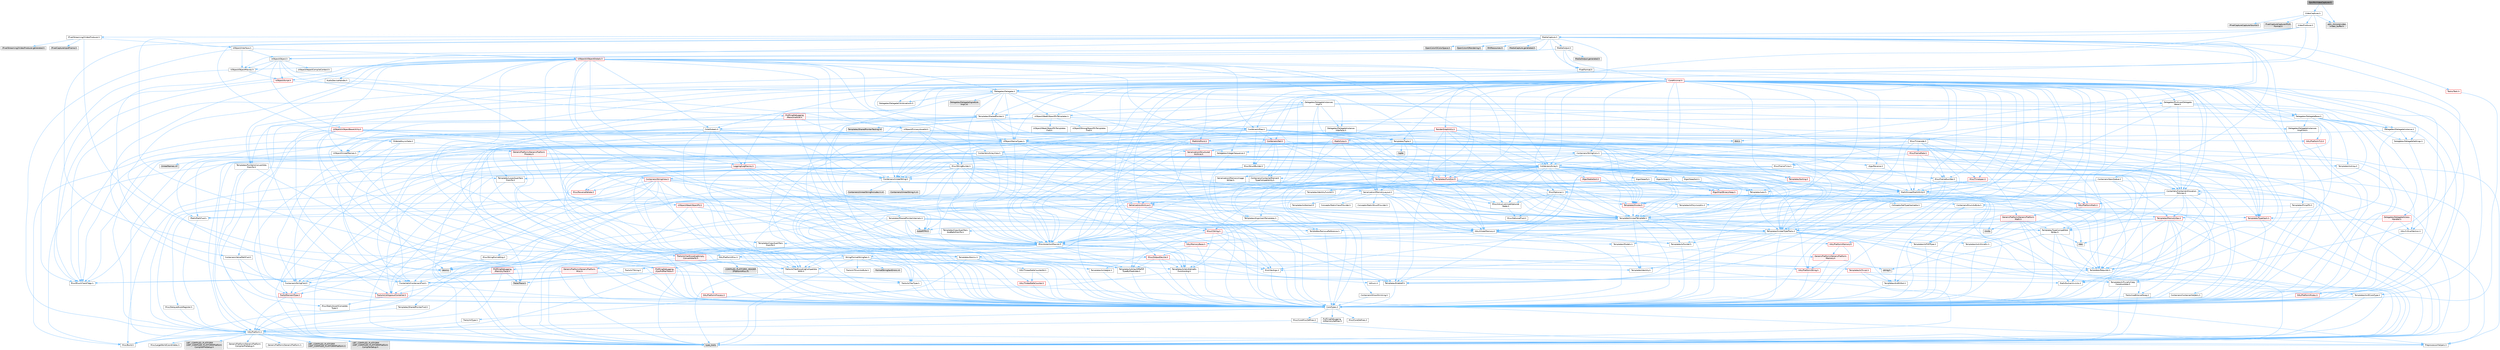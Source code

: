 digraph "EpicRtcVideoCapturer.h"
{
 // INTERACTIVE_SVG=YES
 // LATEX_PDF_SIZE
  bgcolor="transparent";
  edge [fontname=Helvetica,fontsize=10,labelfontname=Helvetica,labelfontsize=10];
  node [fontname=Helvetica,fontsize=10,shape=box,height=0.2,width=0.4];
  Node1 [id="Node000001",label="EpicRtcVideoCapturer.h",height=0.2,width=0.4,color="gray40", fillcolor="grey60", style="filled", fontcolor="black",tooltip=" "];
  Node1 -> Node2 [id="edge1_Node000001_Node000002",color="steelblue1",style="solid",tooltip=" "];
  Node2 [id="Node000002",label="VideoCapturer.h",height=0.2,width=0.4,color="grey40", fillcolor="white", style="filled",URL="$d0/da2/VideoCapturer_8h.html",tooltip=" "];
  Node2 -> Node3 [id="edge2_Node000002_Node000003",color="steelblue1",style="solid",tooltip=" "];
  Node3 [id="Node000003",label="Delegates/Delegate.h",height=0.2,width=0.4,color="grey40", fillcolor="white", style="filled",URL="$d4/d80/Delegate_8h.html",tooltip=" "];
  Node3 -> Node4 [id="edge3_Node000003_Node000004",color="steelblue1",style="solid",tooltip=" "];
  Node4 [id="Node000004",label="CoreTypes.h",height=0.2,width=0.4,color="grey40", fillcolor="white", style="filled",URL="$dc/dec/CoreTypes_8h.html",tooltip=" "];
  Node4 -> Node5 [id="edge4_Node000004_Node000005",color="steelblue1",style="solid",tooltip=" "];
  Node5 [id="Node000005",label="HAL/Platform.h",height=0.2,width=0.4,color="grey40", fillcolor="white", style="filled",URL="$d9/dd0/Platform_8h.html",tooltip=" "];
  Node5 -> Node6 [id="edge5_Node000005_Node000006",color="steelblue1",style="solid",tooltip=" "];
  Node6 [id="Node000006",label="Misc/Build.h",height=0.2,width=0.4,color="grey40", fillcolor="white", style="filled",URL="$d3/dbb/Build_8h.html",tooltip=" "];
  Node5 -> Node7 [id="edge6_Node000005_Node000007",color="steelblue1",style="solid",tooltip=" "];
  Node7 [id="Node000007",label="Misc/LargeWorldCoordinates.h",height=0.2,width=0.4,color="grey40", fillcolor="white", style="filled",URL="$d2/dcb/LargeWorldCoordinates_8h.html",tooltip=" "];
  Node5 -> Node8 [id="edge7_Node000005_Node000008",color="steelblue1",style="solid",tooltip=" "];
  Node8 [id="Node000008",label="type_traits",height=0.2,width=0.4,color="grey60", fillcolor="#E0E0E0", style="filled",tooltip=" "];
  Node5 -> Node9 [id="edge8_Node000005_Node000009",color="steelblue1",style="solid",tooltip=" "];
  Node9 [id="Node000009",label="PreprocessorHelpers.h",height=0.2,width=0.4,color="grey40", fillcolor="white", style="filled",URL="$db/ddb/PreprocessorHelpers_8h.html",tooltip=" "];
  Node5 -> Node10 [id="edge9_Node000005_Node000010",color="steelblue1",style="solid",tooltip=" "];
  Node10 [id="Node000010",label="UBT_COMPILED_PLATFORM\l/UBT_COMPILED_PLATFORMPlatform\lCompilerPreSetup.h",height=0.2,width=0.4,color="grey60", fillcolor="#E0E0E0", style="filled",tooltip=" "];
  Node5 -> Node11 [id="edge10_Node000005_Node000011",color="steelblue1",style="solid",tooltip=" "];
  Node11 [id="Node000011",label="GenericPlatform/GenericPlatform\lCompilerPreSetup.h",height=0.2,width=0.4,color="grey40", fillcolor="white", style="filled",URL="$d9/dc8/GenericPlatformCompilerPreSetup_8h.html",tooltip=" "];
  Node5 -> Node12 [id="edge11_Node000005_Node000012",color="steelblue1",style="solid",tooltip=" "];
  Node12 [id="Node000012",label="GenericPlatform/GenericPlatform.h",height=0.2,width=0.4,color="grey40", fillcolor="white", style="filled",URL="$d6/d84/GenericPlatform_8h.html",tooltip=" "];
  Node5 -> Node13 [id="edge12_Node000005_Node000013",color="steelblue1",style="solid",tooltip=" "];
  Node13 [id="Node000013",label="UBT_COMPILED_PLATFORM\l/UBT_COMPILED_PLATFORMPlatform.h",height=0.2,width=0.4,color="grey60", fillcolor="#E0E0E0", style="filled",tooltip=" "];
  Node5 -> Node14 [id="edge13_Node000005_Node000014",color="steelblue1",style="solid",tooltip=" "];
  Node14 [id="Node000014",label="UBT_COMPILED_PLATFORM\l/UBT_COMPILED_PLATFORMPlatform\lCompilerSetup.h",height=0.2,width=0.4,color="grey60", fillcolor="#E0E0E0", style="filled",tooltip=" "];
  Node4 -> Node15 [id="edge14_Node000004_Node000015",color="steelblue1",style="solid",tooltip=" "];
  Node15 [id="Node000015",label="ProfilingDebugging\l/UMemoryDefines.h",height=0.2,width=0.4,color="grey40", fillcolor="white", style="filled",URL="$d2/da2/UMemoryDefines_8h.html",tooltip=" "];
  Node4 -> Node16 [id="edge15_Node000004_Node000016",color="steelblue1",style="solid",tooltip=" "];
  Node16 [id="Node000016",label="Misc/CoreMiscDefines.h",height=0.2,width=0.4,color="grey40", fillcolor="white", style="filled",URL="$da/d38/CoreMiscDefines_8h.html",tooltip=" "];
  Node16 -> Node5 [id="edge16_Node000016_Node000005",color="steelblue1",style="solid",tooltip=" "];
  Node16 -> Node9 [id="edge17_Node000016_Node000009",color="steelblue1",style="solid",tooltip=" "];
  Node4 -> Node17 [id="edge18_Node000004_Node000017",color="steelblue1",style="solid",tooltip=" "];
  Node17 [id="Node000017",label="Misc/CoreDefines.h",height=0.2,width=0.4,color="grey40", fillcolor="white", style="filled",URL="$d3/dd2/CoreDefines_8h.html",tooltip=" "];
  Node3 -> Node18 [id="edge19_Node000003_Node000018",color="steelblue1",style="solid",tooltip=" "];
  Node18 [id="Node000018",label="Misc/AssertionMacros.h",height=0.2,width=0.4,color="grey40", fillcolor="white", style="filled",URL="$d0/dfa/AssertionMacros_8h.html",tooltip=" "];
  Node18 -> Node4 [id="edge20_Node000018_Node000004",color="steelblue1",style="solid",tooltip=" "];
  Node18 -> Node5 [id="edge21_Node000018_Node000005",color="steelblue1",style="solid",tooltip=" "];
  Node18 -> Node19 [id="edge22_Node000018_Node000019",color="steelblue1",style="solid",tooltip=" "];
  Node19 [id="Node000019",label="HAL/PlatformMisc.h",height=0.2,width=0.4,color="grey40", fillcolor="white", style="filled",URL="$d0/df5/PlatformMisc_8h.html",tooltip=" "];
  Node19 -> Node4 [id="edge23_Node000019_Node000004",color="steelblue1",style="solid",tooltip=" "];
  Node19 -> Node20 [id="edge24_Node000019_Node000020",color="steelblue1",style="solid",tooltip=" "];
  Node20 [id="Node000020",label="GenericPlatform/GenericPlatform\lMisc.h",height=0.2,width=0.4,color="red", fillcolor="#FFF0F0", style="filled",URL="$db/d9a/GenericPlatformMisc_8h.html",tooltip=" "];
  Node20 -> Node21 [id="edge25_Node000020_Node000021",color="steelblue1",style="solid",tooltip=" "];
  Node21 [id="Node000021",label="Containers/StringFwd.h",height=0.2,width=0.4,color="grey40", fillcolor="white", style="filled",URL="$df/d37/StringFwd_8h.html",tooltip=" "];
  Node21 -> Node4 [id="edge26_Node000021_Node000004",color="steelblue1",style="solid",tooltip=" "];
  Node21 -> Node22 [id="edge27_Node000021_Node000022",color="steelblue1",style="solid",tooltip=" "];
  Node22 [id="Node000022",label="Traits/ElementType.h",height=0.2,width=0.4,color="red", fillcolor="#FFF0F0", style="filled",URL="$d5/d4f/ElementType_8h.html",tooltip=" "];
  Node22 -> Node5 [id="edge28_Node000022_Node000005",color="steelblue1",style="solid",tooltip=" "];
  Node22 -> Node8 [id="edge29_Node000022_Node000008",color="steelblue1",style="solid",tooltip=" "];
  Node21 -> Node24 [id="edge30_Node000021_Node000024",color="steelblue1",style="solid",tooltip=" "];
  Node24 [id="Node000024",label="Traits/IsContiguousContainer.h",height=0.2,width=0.4,color="red", fillcolor="#FFF0F0", style="filled",URL="$d5/d3c/IsContiguousContainer_8h.html",tooltip=" "];
  Node24 -> Node4 [id="edge31_Node000024_Node000004",color="steelblue1",style="solid",tooltip=" "];
  Node24 -> Node25 [id="edge32_Node000024_Node000025",color="steelblue1",style="solid",tooltip=" "];
  Node25 [id="Node000025",label="Misc/StaticAssertComplete\lType.h",height=0.2,width=0.4,color="grey40", fillcolor="white", style="filled",URL="$d5/d4e/StaticAssertCompleteType_8h.html",tooltip=" "];
  Node20 -> Node4 [id="edge33_Node000020_Node000004",color="steelblue1",style="solid",tooltip=" "];
  Node20 -> Node41 [id="edge34_Node000020_Node000041",color="steelblue1",style="solid",tooltip=" "];
  Node41 [id="Node000041",label="Math/NumericLimits.h",height=0.2,width=0.4,color="grey40", fillcolor="white", style="filled",URL="$df/d1b/NumericLimits_8h.html",tooltip=" "];
  Node41 -> Node4 [id="edge35_Node000041_Node000004",color="steelblue1",style="solid",tooltip=" "];
  Node20 -> Node43 [id="edge36_Node000020_Node000043",color="steelblue1",style="solid",tooltip=" "];
  Node43 [id="Node000043",label="Misc/EnumClassFlags.h",height=0.2,width=0.4,color="grey40", fillcolor="white", style="filled",URL="$d8/de7/EnumClassFlags_8h.html",tooltip=" "];
  Node19 -> Node46 [id="edge37_Node000019_Node000046",color="steelblue1",style="solid",tooltip=" "];
  Node46 [id="Node000046",label="COMPILED_PLATFORM_HEADER\l(PlatformMisc.h)",height=0.2,width=0.4,color="grey60", fillcolor="#E0E0E0", style="filled",tooltip=" "];
  Node19 -> Node47 [id="edge38_Node000019_Node000047",color="steelblue1",style="solid",tooltip=" "];
  Node47 [id="Node000047",label="ProfilingDebugging\l/CpuProfilerTrace.h",height=0.2,width=0.4,color="red", fillcolor="#FFF0F0", style="filled",URL="$da/dcb/CpuProfilerTrace_8h.html",tooltip=" "];
  Node47 -> Node4 [id="edge39_Node000047_Node000004",color="steelblue1",style="solid",tooltip=" "];
  Node47 -> Node27 [id="edge40_Node000047_Node000027",color="steelblue1",style="solid",tooltip=" "];
  Node27 [id="Node000027",label="Containers/ContainersFwd.h",height=0.2,width=0.4,color="grey40", fillcolor="white", style="filled",URL="$d4/d0a/ContainersFwd_8h.html",tooltip=" "];
  Node27 -> Node5 [id="edge41_Node000027_Node000005",color="steelblue1",style="solid",tooltip=" "];
  Node27 -> Node4 [id="edge42_Node000027_Node000004",color="steelblue1",style="solid",tooltip=" "];
  Node27 -> Node24 [id="edge43_Node000027_Node000024",color="steelblue1",style="solid",tooltip=" "];
  Node47 -> Node9 [id="edge44_Node000047_Node000009",color="steelblue1",style="solid",tooltip=" "];
  Node47 -> Node6 [id="edge45_Node000047_Node000006",color="steelblue1",style="solid",tooltip=" "];
  Node47 -> Node54 [id="edge46_Node000047_Node000054",color="steelblue1",style="solid",tooltip=" "];
  Node54 [id="Node000054",label="Trace/Trace.h",height=0.2,width=0.4,color="grey60", fillcolor="#E0E0E0", style="filled",tooltip=" "];
  Node18 -> Node9 [id="edge47_Node000018_Node000009",color="steelblue1",style="solid",tooltip=" "];
  Node18 -> Node55 [id="edge48_Node000018_Node000055",color="steelblue1",style="solid",tooltip=" "];
  Node55 [id="Node000055",label="Templates/EnableIf.h",height=0.2,width=0.4,color="grey40", fillcolor="white", style="filled",URL="$d7/d60/EnableIf_8h.html",tooltip=" "];
  Node55 -> Node4 [id="edge49_Node000055_Node000004",color="steelblue1",style="solid",tooltip=" "];
  Node18 -> Node56 [id="edge50_Node000018_Node000056",color="steelblue1",style="solid",tooltip=" "];
  Node56 [id="Node000056",label="Templates/IsArrayOrRefOf\lTypeByPredicate.h",height=0.2,width=0.4,color="grey40", fillcolor="white", style="filled",URL="$d6/da1/IsArrayOrRefOfTypeByPredicate_8h.html",tooltip=" "];
  Node56 -> Node4 [id="edge51_Node000056_Node000004",color="steelblue1",style="solid",tooltip=" "];
  Node18 -> Node57 [id="edge52_Node000018_Node000057",color="steelblue1",style="solid",tooltip=" "];
  Node57 [id="Node000057",label="Templates/IsValidVariadic\lFunctionArg.h",height=0.2,width=0.4,color="grey40", fillcolor="white", style="filled",URL="$d0/dc8/IsValidVariadicFunctionArg_8h.html",tooltip=" "];
  Node57 -> Node4 [id="edge53_Node000057_Node000004",color="steelblue1",style="solid",tooltip=" "];
  Node57 -> Node58 [id="edge54_Node000057_Node000058",color="steelblue1",style="solid",tooltip=" "];
  Node58 [id="Node000058",label="IsEnum.h",height=0.2,width=0.4,color="grey40", fillcolor="white", style="filled",URL="$d4/de5/IsEnum_8h.html",tooltip=" "];
  Node57 -> Node8 [id="edge55_Node000057_Node000008",color="steelblue1",style="solid",tooltip=" "];
  Node18 -> Node59 [id="edge56_Node000018_Node000059",color="steelblue1",style="solid",tooltip=" "];
  Node59 [id="Node000059",label="Traits/IsCharEncodingCompatible\lWith.h",height=0.2,width=0.4,color="grey40", fillcolor="white", style="filled",URL="$df/dd1/IsCharEncodingCompatibleWith_8h.html",tooltip=" "];
  Node59 -> Node8 [id="edge57_Node000059_Node000008",color="steelblue1",style="solid",tooltip=" "];
  Node59 -> Node60 [id="edge58_Node000059_Node000060",color="steelblue1",style="solid",tooltip=" "];
  Node60 [id="Node000060",label="Traits/IsCharType.h",height=0.2,width=0.4,color="grey40", fillcolor="white", style="filled",URL="$db/d51/IsCharType_8h.html",tooltip=" "];
  Node60 -> Node4 [id="edge59_Node000060_Node000004",color="steelblue1",style="solid",tooltip=" "];
  Node18 -> Node61 [id="edge60_Node000018_Node000061",color="steelblue1",style="solid",tooltip=" "];
  Node61 [id="Node000061",label="Misc/VarArgs.h",height=0.2,width=0.4,color="grey40", fillcolor="white", style="filled",URL="$d5/d6f/VarArgs_8h.html",tooltip=" "];
  Node61 -> Node4 [id="edge61_Node000061_Node000004",color="steelblue1",style="solid",tooltip=" "];
  Node18 -> Node62 [id="edge62_Node000018_Node000062",color="steelblue1",style="solid",tooltip=" "];
  Node62 [id="Node000062",label="String/FormatStringSan.h",height=0.2,width=0.4,color="grey40", fillcolor="white", style="filled",URL="$d3/d8b/FormatStringSan_8h.html",tooltip=" "];
  Node62 -> Node8 [id="edge63_Node000062_Node000008",color="steelblue1",style="solid",tooltip=" "];
  Node62 -> Node4 [id="edge64_Node000062_Node000004",color="steelblue1",style="solid",tooltip=" "];
  Node62 -> Node63 [id="edge65_Node000062_Node000063",color="steelblue1",style="solid",tooltip=" "];
  Node63 [id="Node000063",label="Templates/Requires.h",height=0.2,width=0.4,color="grey40", fillcolor="white", style="filled",URL="$dc/d96/Requires_8h.html",tooltip=" "];
  Node63 -> Node55 [id="edge66_Node000063_Node000055",color="steelblue1",style="solid",tooltip=" "];
  Node63 -> Node8 [id="edge67_Node000063_Node000008",color="steelblue1",style="solid",tooltip=" "];
  Node62 -> Node64 [id="edge68_Node000062_Node000064",color="steelblue1",style="solid",tooltip=" "];
  Node64 [id="Node000064",label="Templates/Identity.h",height=0.2,width=0.4,color="grey40", fillcolor="white", style="filled",URL="$d0/dd5/Identity_8h.html",tooltip=" "];
  Node62 -> Node57 [id="edge69_Node000062_Node000057",color="steelblue1",style="solid",tooltip=" "];
  Node62 -> Node60 [id="edge70_Node000062_Node000060",color="steelblue1",style="solid",tooltip=" "];
  Node62 -> Node65 [id="edge71_Node000062_Node000065",color="steelblue1",style="solid",tooltip=" "];
  Node65 [id="Node000065",label="Traits/IsTEnumAsByte.h",height=0.2,width=0.4,color="grey40", fillcolor="white", style="filled",URL="$d1/de6/IsTEnumAsByte_8h.html",tooltip=" "];
  Node62 -> Node66 [id="edge72_Node000062_Node000066",color="steelblue1",style="solid",tooltip=" "];
  Node66 [id="Node000066",label="Traits/IsTString.h",height=0.2,width=0.4,color="grey40", fillcolor="white", style="filled",URL="$d0/df8/IsTString_8h.html",tooltip=" "];
  Node66 -> Node27 [id="edge73_Node000066_Node000027",color="steelblue1",style="solid",tooltip=" "];
  Node62 -> Node27 [id="edge74_Node000062_Node000027",color="steelblue1",style="solid",tooltip=" "];
  Node62 -> Node67 [id="edge75_Node000062_Node000067",color="steelblue1",style="solid",tooltip=" "];
  Node67 [id="Node000067",label="FormatStringSanErrors.inl",height=0.2,width=0.4,color="grey60", fillcolor="#E0E0E0", style="filled",tooltip=" "];
  Node18 -> Node68 [id="edge76_Node000018_Node000068",color="steelblue1",style="solid",tooltip=" "];
  Node68 [id="Node000068",label="atomic",height=0.2,width=0.4,color="grey60", fillcolor="#E0E0E0", style="filled",tooltip=" "];
  Node3 -> Node69 [id="edge77_Node000003_Node000069",color="steelblue1",style="solid",tooltip=" "];
  Node69 [id="Node000069",label="UObject/NameTypes.h",height=0.2,width=0.4,color="grey40", fillcolor="white", style="filled",URL="$d6/d35/NameTypes_8h.html",tooltip=" "];
  Node69 -> Node4 [id="edge78_Node000069_Node000004",color="steelblue1",style="solid",tooltip=" "];
  Node69 -> Node18 [id="edge79_Node000069_Node000018",color="steelblue1",style="solid",tooltip=" "];
  Node69 -> Node70 [id="edge80_Node000069_Node000070",color="steelblue1",style="solid",tooltip=" "];
  Node70 [id="Node000070",label="HAL/UnrealMemory.h",height=0.2,width=0.4,color="grey40", fillcolor="white", style="filled",URL="$d9/d96/UnrealMemory_8h.html",tooltip=" "];
  Node70 -> Node4 [id="edge81_Node000070_Node000004",color="steelblue1",style="solid",tooltip=" "];
  Node70 -> Node71 [id="edge82_Node000070_Node000071",color="steelblue1",style="solid",tooltip=" "];
  Node71 [id="Node000071",label="GenericPlatform/GenericPlatform\lMemory.h",height=0.2,width=0.4,color="red", fillcolor="#FFF0F0", style="filled",URL="$dd/d22/GenericPlatformMemory_8h.html",tooltip=" "];
  Node71 -> Node4 [id="edge83_Node000071_Node000004",color="steelblue1",style="solid",tooltip=" "];
  Node71 -> Node72 [id="edge84_Node000071_Node000072",color="steelblue1",style="solid",tooltip=" "];
  Node72 [id="Node000072",label="HAL/PlatformString.h",height=0.2,width=0.4,color="red", fillcolor="#FFF0F0", style="filled",URL="$db/db5/PlatformString_8h.html",tooltip=" "];
  Node72 -> Node4 [id="edge85_Node000072_Node000004",color="steelblue1",style="solid",tooltip=" "];
  Node71 -> Node40 [id="edge86_Node000071_Node000040",color="steelblue1",style="solid",tooltip=" "];
  Node40 [id="Node000040",label="string.h",height=0.2,width=0.4,color="grey60", fillcolor="#E0E0E0", style="filled",tooltip=" "];
  Node70 -> Node74 [id="edge87_Node000070_Node000074",color="steelblue1",style="solid",tooltip=" "];
  Node74 [id="Node000074",label="HAL/MemoryBase.h",height=0.2,width=0.4,color="red", fillcolor="#FFF0F0", style="filled",URL="$d6/d9f/MemoryBase_8h.html",tooltip=" "];
  Node74 -> Node4 [id="edge88_Node000074_Node000004",color="steelblue1",style="solid",tooltip=" "];
  Node74 -> Node76 [id="edge89_Node000074_Node000076",color="steelblue1",style="solid",tooltip=" "];
  Node76 [id="Node000076",label="Misc/OutputDevice.h",height=0.2,width=0.4,color="red", fillcolor="#FFF0F0", style="filled",URL="$d7/d32/OutputDevice_8h.html",tooltip=" "];
  Node76 -> Node4 [id="edge90_Node000076_Node000004",color="steelblue1",style="solid",tooltip=" "];
  Node76 -> Node61 [id="edge91_Node000076_Node000061",color="steelblue1",style="solid",tooltip=" "];
  Node76 -> Node56 [id="edge92_Node000076_Node000056",color="steelblue1",style="solid",tooltip=" "];
  Node76 -> Node57 [id="edge93_Node000076_Node000057",color="steelblue1",style="solid",tooltip=" "];
  Node76 -> Node59 [id="edge94_Node000076_Node000059",color="steelblue1",style="solid",tooltip=" "];
  Node74 -> Node78 [id="edge95_Node000074_Node000078",color="steelblue1",style="solid",tooltip=" "];
  Node78 [id="Node000078",label="Templates/Atomic.h",height=0.2,width=0.4,color="grey40", fillcolor="white", style="filled",URL="$d3/d91/Atomic_8h.html",tooltip=" "];
  Node78 -> Node79 [id="edge96_Node000078_Node000079",color="steelblue1",style="solid",tooltip=" "];
  Node79 [id="Node000079",label="HAL/ThreadSafeCounter.h",height=0.2,width=0.4,color="red", fillcolor="#FFF0F0", style="filled",URL="$dc/dc9/ThreadSafeCounter_8h.html",tooltip=" "];
  Node79 -> Node4 [id="edge97_Node000079_Node000004",color="steelblue1",style="solid",tooltip=" "];
  Node78 -> Node80 [id="edge98_Node000078_Node000080",color="steelblue1",style="solid",tooltip=" "];
  Node80 [id="Node000080",label="HAL/ThreadSafeCounter64.h",height=0.2,width=0.4,color="grey40", fillcolor="white", style="filled",URL="$d0/d12/ThreadSafeCounter64_8h.html",tooltip=" "];
  Node80 -> Node4 [id="edge99_Node000080_Node000004",color="steelblue1",style="solid",tooltip=" "];
  Node80 -> Node79 [id="edge100_Node000080_Node000079",color="steelblue1",style="solid",tooltip=" "];
  Node78 -> Node81 [id="edge101_Node000078_Node000081",color="steelblue1",style="solid",tooltip=" "];
  Node81 [id="Node000081",label="Templates/IsIntegral.h",height=0.2,width=0.4,color="grey40", fillcolor="white", style="filled",URL="$da/d64/IsIntegral_8h.html",tooltip=" "];
  Node81 -> Node4 [id="edge102_Node000081_Node000004",color="steelblue1",style="solid",tooltip=" "];
  Node78 -> Node82 [id="edge103_Node000078_Node000082",color="steelblue1",style="solid",tooltip=" "];
  Node82 [id="Node000082",label="Templates/IsTrivial.h",height=0.2,width=0.4,color="red", fillcolor="#FFF0F0", style="filled",URL="$da/d4c/IsTrivial_8h.html",tooltip=" "];
  Node82 -> Node83 [id="edge104_Node000082_Node000083",color="steelblue1",style="solid",tooltip=" "];
  Node83 [id="Node000083",label="Templates/AndOrNot.h",height=0.2,width=0.4,color="grey40", fillcolor="white", style="filled",URL="$db/d0a/AndOrNot_8h.html",tooltip=" "];
  Node83 -> Node4 [id="edge105_Node000083_Node000004",color="steelblue1",style="solid",tooltip=" "];
  Node82 -> Node84 [id="edge106_Node000082_Node000084",color="steelblue1",style="solid",tooltip=" "];
  Node84 [id="Node000084",label="Templates/IsTriviallyCopy\lConstructible.h",height=0.2,width=0.4,color="grey40", fillcolor="white", style="filled",URL="$d3/d78/IsTriviallyCopyConstructible_8h.html",tooltip=" "];
  Node84 -> Node4 [id="edge107_Node000084_Node000004",color="steelblue1",style="solid",tooltip=" "];
  Node84 -> Node8 [id="edge108_Node000084_Node000008",color="steelblue1",style="solid",tooltip=" "];
  Node82 -> Node8 [id="edge109_Node000082_Node000008",color="steelblue1",style="solid",tooltip=" "];
  Node78 -> Node86 [id="edge110_Node000078_Node000086",color="steelblue1",style="solid",tooltip=" "];
  Node86 [id="Node000086",label="Traits/IntType.h",height=0.2,width=0.4,color="grey40", fillcolor="white", style="filled",URL="$d7/deb/IntType_8h.html",tooltip=" "];
  Node86 -> Node5 [id="edge111_Node000086_Node000005",color="steelblue1",style="solid",tooltip=" "];
  Node78 -> Node68 [id="edge112_Node000078_Node000068",color="steelblue1",style="solid",tooltip=" "];
  Node70 -> Node87 [id="edge113_Node000070_Node000087",color="steelblue1",style="solid",tooltip=" "];
  Node87 [id="Node000087",label="HAL/PlatformMemory.h",height=0.2,width=0.4,color="red", fillcolor="#FFF0F0", style="filled",URL="$de/d68/PlatformMemory_8h.html",tooltip=" "];
  Node87 -> Node4 [id="edge114_Node000087_Node000004",color="steelblue1",style="solid",tooltip=" "];
  Node87 -> Node71 [id="edge115_Node000087_Node000071",color="steelblue1",style="solid",tooltip=" "];
  Node70 -> Node89 [id="edge116_Node000070_Node000089",color="steelblue1",style="solid",tooltip=" "];
  Node89 [id="Node000089",label="ProfilingDebugging\l/MemoryTrace.h",height=0.2,width=0.4,color="red", fillcolor="#FFF0F0", style="filled",URL="$da/dd7/MemoryTrace_8h.html",tooltip=" "];
  Node89 -> Node5 [id="edge117_Node000089_Node000005",color="steelblue1",style="solid",tooltip=" "];
  Node89 -> Node43 [id="edge118_Node000089_Node000043",color="steelblue1",style="solid",tooltip=" "];
  Node89 -> Node54 [id="edge119_Node000089_Node000054",color="steelblue1",style="solid",tooltip=" "];
  Node70 -> Node90 [id="edge120_Node000070_Node000090",color="steelblue1",style="solid",tooltip=" "];
  Node90 [id="Node000090",label="Templates/IsPointer.h",height=0.2,width=0.4,color="grey40", fillcolor="white", style="filled",URL="$d7/d05/IsPointer_8h.html",tooltip=" "];
  Node90 -> Node4 [id="edge121_Node000090_Node000004",color="steelblue1",style="solid",tooltip=" "];
  Node69 -> Node91 [id="edge122_Node000069_Node000091",color="steelblue1",style="solid",tooltip=" "];
  Node91 [id="Node000091",label="Templates/UnrealTypeTraits.h",height=0.2,width=0.4,color="grey40", fillcolor="white", style="filled",URL="$d2/d2d/UnrealTypeTraits_8h.html",tooltip=" "];
  Node91 -> Node4 [id="edge123_Node000091_Node000004",color="steelblue1",style="solid",tooltip=" "];
  Node91 -> Node90 [id="edge124_Node000091_Node000090",color="steelblue1",style="solid",tooltip=" "];
  Node91 -> Node18 [id="edge125_Node000091_Node000018",color="steelblue1",style="solid",tooltip=" "];
  Node91 -> Node83 [id="edge126_Node000091_Node000083",color="steelblue1",style="solid",tooltip=" "];
  Node91 -> Node55 [id="edge127_Node000091_Node000055",color="steelblue1",style="solid",tooltip=" "];
  Node91 -> Node92 [id="edge128_Node000091_Node000092",color="steelblue1",style="solid",tooltip=" "];
  Node92 [id="Node000092",label="Templates/IsArithmetic.h",height=0.2,width=0.4,color="grey40", fillcolor="white", style="filled",URL="$d2/d5d/IsArithmetic_8h.html",tooltip=" "];
  Node92 -> Node4 [id="edge129_Node000092_Node000004",color="steelblue1",style="solid",tooltip=" "];
  Node91 -> Node58 [id="edge130_Node000091_Node000058",color="steelblue1",style="solid",tooltip=" "];
  Node91 -> Node93 [id="edge131_Node000091_Node000093",color="steelblue1",style="solid",tooltip=" "];
  Node93 [id="Node000093",label="Templates/Models.h",height=0.2,width=0.4,color="grey40", fillcolor="white", style="filled",URL="$d3/d0c/Models_8h.html",tooltip=" "];
  Node93 -> Node64 [id="edge132_Node000093_Node000064",color="steelblue1",style="solid",tooltip=" "];
  Node91 -> Node94 [id="edge133_Node000091_Node000094",color="steelblue1",style="solid",tooltip=" "];
  Node94 [id="Node000094",label="Templates/IsPODType.h",height=0.2,width=0.4,color="grey40", fillcolor="white", style="filled",URL="$d7/db1/IsPODType_8h.html",tooltip=" "];
  Node94 -> Node4 [id="edge134_Node000094_Node000004",color="steelblue1",style="solid",tooltip=" "];
  Node91 -> Node95 [id="edge135_Node000091_Node000095",color="steelblue1",style="solid",tooltip=" "];
  Node95 [id="Node000095",label="Templates/IsUECoreType.h",height=0.2,width=0.4,color="grey40", fillcolor="white", style="filled",URL="$d1/db8/IsUECoreType_8h.html",tooltip=" "];
  Node95 -> Node4 [id="edge136_Node000095_Node000004",color="steelblue1",style="solid",tooltip=" "];
  Node95 -> Node8 [id="edge137_Node000095_Node000008",color="steelblue1",style="solid",tooltip=" "];
  Node91 -> Node84 [id="edge138_Node000091_Node000084",color="steelblue1",style="solid",tooltip=" "];
  Node69 -> Node96 [id="edge139_Node000069_Node000096",color="steelblue1",style="solid",tooltip=" "];
  Node96 [id="Node000096",label="Templates/UnrealTemplate.h",height=0.2,width=0.4,color="grey40", fillcolor="white", style="filled",URL="$d4/d24/UnrealTemplate_8h.html",tooltip=" "];
  Node96 -> Node4 [id="edge140_Node000096_Node000004",color="steelblue1",style="solid",tooltip=" "];
  Node96 -> Node90 [id="edge141_Node000096_Node000090",color="steelblue1",style="solid",tooltip=" "];
  Node96 -> Node70 [id="edge142_Node000096_Node000070",color="steelblue1",style="solid",tooltip=" "];
  Node96 -> Node97 [id="edge143_Node000096_Node000097",color="steelblue1",style="solid",tooltip=" "];
  Node97 [id="Node000097",label="Templates/CopyQualifiers\lAndRefsFromTo.h",height=0.2,width=0.4,color="grey40", fillcolor="white", style="filled",URL="$d3/db3/CopyQualifiersAndRefsFromTo_8h.html",tooltip=" "];
  Node97 -> Node98 [id="edge144_Node000097_Node000098",color="steelblue1",style="solid",tooltip=" "];
  Node98 [id="Node000098",label="Templates/CopyQualifiers\lFromTo.h",height=0.2,width=0.4,color="grey40", fillcolor="white", style="filled",URL="$d5/db4/CopyQualifiersFromTo_8h.html",tooltip=" "];
  Node96 -> Node91 [id="edge145_Node000096_Node000091",color="steelblue1",style="solid",tooltip=" "];
  Node96 -> Node99 [id="edge146_Node000096_Node000099",color="steelblue1",style="solid",tooltip=" "];
  Node99 [id="Node000099",label="Templates/RemoveReference.h",height=0.2,width=0.4,color="grey40", fillcolor="white", style="filled",URL="$da/dbe/RemoveReference_8h.html",tooltip=" "];
  Node99 -> Node4 [id="edge147_Node000099_Node000004",color="steelblue1",style="solid",tooltip=" "];
  Node96 -> Node63 [id="edge148_Node000096_Node000063",color="steelblue1",style="solid",tooltip=" "];
  Node96 -> Node100 [id="edge149_Node000096_Node000100",color="steelblue1",style="solid",tooltip=" "];
  Node100 [id="Node000100",label="Templates/TypeCompatible\lBytes.h",height=0.2,width=0.4,color="grey40", fillcolor="white", style="filled",URL="$df/d0a/TypeCompatibleBytes_8h.html",tooltip=" "];
  Node100 -> Node4 [id="edge150_Node000100_Node000004",color="steelblue1",style="solid",tooltip=" "];
  Node100 -> Node40 [id="edge151_Node000100_Node000040",color="steelblue1",style="solid",tooltip=" "];
  Node100 -> Node32 [id="edge152_Node000100_Node000032",color="steelblue1",style="solid",tooltip=" "];
  Node32 [id="Node000032",label="new",height=0.2,width=0.4,color="grey60", fillcolor="#E0E0E0", style="filled",tooltip=" "];
  Node100 -> Node8 [id="edge153_Node000100_Node000008",color="steelblue1",style="solid",tooltip=" "];
  Node96 -> Node64 [id="edge154_Node000096_Node000064",color="steelblue1",style="solid",tooltip=" "];
  Node96 -> Node24 [id="edge155_Node000096_Node000024",color="steelblue1",style="solid",tooltip=" "];
  Node96 -> Node101 [id="edge156_Node000096_Node000101",color="steelblue1",style="solid",tooltip=" "];
  Node101 [id="Node000101",label="Traits/UseBitwiseSwap.h",height=0.2,width=0.4,color="grey40", fillcolor="white", style="filled",URL="$db/df3/UseBitwiseSwap_8h.html",tooltip=" "];
  Node101 -> Node4 [id="edge157_Node000101_Node000004",color="steelblue1",style="solid",tooltip=" "];
  Node101 -> Node8 [id="edge158_Node000101_Node000008",color="steelblue1",style="solid",tooltip=" "];
  Node96 -> Node8 [id="edge159_Node000096_Node000008",color="steelblue1",style="solid",tooltip=" "];
  Node69 -> Node102 [id="edge160_Node000069_Node000102",color="steelblue1",style="solid",tooltip=" "];
  Node102 [id="Node000102",label="Containers/UnrealString.h",height=0.2,width=0.4,color="grey40", fillcolor="white", style="filled",URL="$d5/dba/UnrealString_8h.html",tooltip=" "];
  Node102 -> Node103 [id="edge161_Node000102_Node000103",color="steelblue1",style="solid",tooltip=" "];
  Node103 [id="Node000103",label="Containers/UnrealStringIncludes.h.inl",height=0.2,width=0.4,color="grey60", fillcolor="#E0E0E0", style="filled",tooltip=" "];
  Node102 -> Node104 [id="edge162_Node000102_Node000104",color="steelblue1",style="solid",tooltip=" "];
  Node104 [id="Node000104",label="Containers/UnrealString.h.inl",height=0.2,width=0.4,color="grey60", fillcolor="#E0E0E0", style="filled",tooltip=" "];
  Node102 -> Node105 [id="edge163_Node000102_Node000105",color="steelblue1",style="solid",tooltip=" "];
  Node105 [id="Node000105",label="Misc/StringFormatArg.h",height=0.2,width=0.4,color="grey40", fillcolor="white", style="filled",URL="$d2/d16/StringFormatArg_8h.html",tooltip=" "];
  Node105 -> Node27 [id="edge164_Node000105_Node000027",color="steelblue1",style="solid",tooltip=" "];
  Node69 -> Node106 [id="edge165_Node000069_Node000106",color="steelblue1",style="solid",tooltip=" "];
  Node106 [id="Node000106",label="HAL/CriticalSection.h",height=0.2,width=0.4,color="grey40", fillcolor="white", style="filled",URL="$d6/d90/CriticalSection_8h.html",tooltip=" "];
  Node106 -> Node107 [id="edge166_Node000106_Node000107",color="steelblue1",style="solid",tooltip=" "];
  Node107 [id="Node000107",label="HAL/PlatformMutex.h",height=0.2,width=0.4,color="red", fillcolor="#FFF0F0", style="filled",URL="$d9/d0b/PlatformMutex_8h.html",tooltip=" "];
  Node107 -> Node4 [id="edge167_Node000107_Node000004",color="steelblue1",style="solid",tooltip=" "];
  Node69 -> Node109 [id="edge168_Node000069_Node000109",color="steelblue1",style="solid",tooltip=" "];
  Node109 [id="Node000109",label="Containers/StringConv.h",height=0.2,width=0.4,color="grey40", fillcolor="white", style="filled",URL="$d3/ddf/StringConv_8h.html",tooltip=" "];
  Node109 -> Node4 [id="edge169_Node000109_Node000004",color="steelblue1",style="solid",tooltip=" "];
  Node109 -> Node18 [id="edge170_Node000109_Node000018",color="steelblue1",style="solid",tooltip=" "];
  Node109 -> Node110 [id="edge171_Node000109_Node000110",color="steelblue1",style="solid",tooltip=" "];
  Node110 [id="Node000110",label="Containers/ContainerAllocation\lPolicies.h",height=0.2,width=0.4,color="grey40", fillcolor="white", style="filled",URL="$d7/dff/ContainerAllocationPolicies_8h.html",tooltip=" "];
  Node110 -> Node4 [id="edge172_Node000110_Node000004",color="steelblue1",style="solid",tooltip=" "];
  Node110 -> Node111 [id="edge173_Node000110_Node000111",color="steelblue1",style="solid",tooltip=" "];
  Node111 [id="Node000111",label="Containers/ContainerHelpers.h",height=0.2,width=0.4,color="grey40", fillcolor="white", style="filled",URL="$d7/d33/ContainerHelpers_8h.html",tooltip=" "];
  Node111 -> Node4 [id="edge174_Node000111_Node000004",color="steelblue1",style="solid",tooltip=" "];
  Node110 -> Node110 [id="edge175_Node000110_Node000110",color="steelblue1",style="solid",tooltip=" "];
  Node110 -> Node112 [id="edge176_Node000110_Node000112",color="steelblue1",style="solid",tooltip=" "];
  Node112 [id="Node000112",label="HAL/PlatformMath.h",height=0.2,width=0.4,color="red", fillcolor="#FFF0F0", style="filled",URL="$dc/d53/PlatformMath_8h.html",tooltip=" "];
  Node112 -> Node4 [id="edge177_Node000112_Node000004",color="steelblue1",style="solid",tooltip=" "];
  Node112 -> Node113 [id="edge178_Node000112_Node000113",color="steelblue1",style="solid",tooltip=" "];
  Node113 [id="Node000113",label="GenericPlatform/GenericPlatform\lMath.h",height=0.2,width=0.4,color="red", fillcolor="#FFF0F0", style="filled",URL="$d5/d79/GenericPlatformMath_8h.html",tooltip=" "];
  Node113 -> Node4 [id="edge179_Node000113_Node000004",color="steelblue1",style="solid",tooltip=" "];
  Node113 -> Node27 [id="edge180_Node000113_Node000027",color="steelblue1",style="solid",tooltip=" "];
  Node113 -> Node83 [id="edge181_Node000113_Node000083",color="steelblue1",style="solid",tooltip=" "];
  Node113 -> Node91 [id="edge182_Node000113_Node000091",color="steelblue1",style="solid",tooltip=" "];
  Node113 -> Node63 [id="edge183_Node000113_Node000063",color="steelblue1",style="solid",tooltip=" "];
  Node113 -> Node100 [id="edge184_Node000113_Node000100",color="steelblue1",style="solid",tooltip=" "];
  Node113 -> Node118 [id="edge185_Node000113_Node000118",color="steelblue1",style="solid",tooltip=" "];
  Node118 [id="Node000118",label="limits",height=0.2,width=0.4,color="grey60", fillcolor="#E0E0E0", style="filled",tooltip=" "];
  Node113 -> Node8 [id="edge186_Node000113_Node000008",color="steelblue1",style="solid",tooltip=" "];
  Node110 -> Node70 [id="edge187_Node000110_Node000070",color="steelblue1",style="solid",tooltip=" "];
  Node110 -> Node41 [id="edge188_Node000110_Node000041",color="steelblue1",style="solid",tooltip=" "];
  Node110 -> Node18 [id="edge189_Node000110_Node000018",color="steelblue1",style="solid",tooltip=" "];
  Node110 -> Node120 [id="edge190_Node000110_Node000120",color="steelblue1",style="solid",tooltip=" "];
  Node120 [id="Node000120",label="Templates/IsPolymorphic.h",height=0.2,width=0.4,color="grey40", fillcolor="white", style="filled",URL="$dc/d20/IsPolymorphic_8h.html",tooltip=" "];
  Node110 -> Node121 [id="edge191_Node000110_Node000121",color="steelblue1",style="solid",tooltip=" "];
  Node121 [id="Node000121",label="Templates/MemoryOps.h",height=0.2,width=0.4,color="red", fillcolor="#FFF0F0", style="filled",URL="$db/dea/MemoryOps_8h.html",tooltip=" "];
  Node121 -> Node4 [id="edge192_Node000121_Node000004",color="steelblue1",style="solid",tooltip=" "];
  Node121 -> Node70 [id="edge193_Node000121_Node000070",color="steelblue1",style="solid",tooltip=" "];
  Node121 -> Node84 [id="edge194_Node000121_Node000084",color="steelblue1",style="solid",tooltip=" "];
  Node121 -> Node63 [id="edge195_Node000121_Node000063",color="steelblue1",style="solid",tooltip=" "];
  Node121 -> Node91 [id="edge196_Node000121_Node000091",color="steelblue1",style="solid",tooltip=" "];
  Node121 -> Node101 [id="edge197_Node000121_Node000101",color="steelblue1",style="solid",tooltip=" "];
  Node121 -> Node32 [id="edge198_Node000121_Node000032",color="steelblue1",style="solid",tooltip=" "];
  Node121 -> Node8 [id="edge199_Node000121_Node000008",color="steelblue1",style="solid",tooltip=" "];
  Node110 -> Node100 [id="edge200_Node000110_Node000100",color="steelblue1",style="solid",tooltip=" "];
  Node110 -> Node8 [id="edge201_Node000110_Node000008",color="steelblue1",style="solid",tooltip=" "];
  Node109 -> Node122 [id="edge202_Node000109_Node000122",color="steelblue1",style="solid",tooltip=" "];
  Node122 [id="Node000122",label="Containers/Array.h",height=0.2,width=0.4,color="grey40", fillcolor="white", style="filled",URL="$df/dd0/Array_8h.html",tooltip=" "];
  Node122 -> Node4 [id="edge203_Node000122_Node000004",color="steelblue1",style="solid",tooltip=" "];
  Node122 -> Node18 [id="edge204_Node000122_Node000018",color="steelblue1",style="solid",tooltip=" "];
  Node122 -> Node123 [id="edge205_Node000122_Node000123",color="steelblue1",style="solid",tooltip=" "];
  Node123 [id="Node000123",label="Misc/IntrusiveUnsetOptional\lState.h",height=0.2,width=0.4,color="grey40", fillcolor="white", style="filled",URL="$d2/d0a/IntrusiveUnsetOptionalState_8h.html",tooltip=" "];
  Node123 -> Node124 [id="edge206_Node000123_Node000124",color="steelblue1",style="solid",tooltip=" "];
  Node124 [id="Node000124",label="Misc/OptionalFwd.h",height=0.2,width=0.4,color="grey40", fillcolor="white", style="filled",URL="$dc/d50/OptionalFwd_8h.html",tooltip=" "];
  Node122 -> Node125 [id="edge207_Node000122_Node000125",color="steelblue1",style="solid",tooltip=" "];
  Node125 [id="Node000125",label="Misc/ReverseIterate.h",height=0.2,width=0.4,color="red", fillcolor="#FFF0F0", style="filled",URL="$db/de3/ReverseIterate_8h.html",tooltip=" "];
  Node125 -> Node5 [id="edge208_Node000125_Node000005",color="steelblue1",style="solid",tooltip=" "];
  Node122 -> Node70 [id="edge209_Node000122_Node000070",color="steelblue1",style="solid",tooltip=" "];
  Node122 -> Node91 [id="edge210_Node000122_Node000091",color="steelblue1",style="solid",tooltip=" "];
  Node122 -> Node96 [id="edge211_Node000122_Node000096",color="steelblue1",style="solid",tooltip=" "];
  Node122 -> Node127 [id="edge212_Node000122_Node000127",color="steelblue1",style="solid",tooltip=" "];
  Node127 [id="Node000127",label="Containers/AllowShrinking.h",height=0.2,width=0.4,color="grey40", fillcolor="white", style="filled",URL="$d7/d1a/AllowShrinking_8h.html",tooltip=" "];
  Node127 -> Node4 [id="edge213_Node000127_Node000004",color="steelblue1",style="solid",tooltip=" "];
  Node122 -> Node110 [id="edge214_Node000122_Node000110",color="steelblue1",style="solid",tooltip=" "];
  Node122 -> Node128 [id="edge215_Node000122_Node000128",color="steelblue1",style="solid",tooltip=" "];
  Node128 [id="Node000128",label="Containers/ContainerElement\lTypeCompatibility.h",height=0.2,width=0.4,color="grey40", fillcolor="white", style="filled",URL="$df/ddf/ContainerElementTypeCompatibility_8h.html",tooltip=" "];
  Node128 -> Node4 [id="edge216_Node000128_Node000004",color="steelblue1",style="solid",tooltip=" "];
  Node128 -> Node91 [id="edge217_Node000128_Node000091",color="steelblue1",style="solid",tooltip=" "];
  Node122 -> Node129 [id="edge218_Node000122_Node000129",color="steelblue1",style="solid",tooltip=" "];
  Node129 [id="Node000129",label="Serialization/Archive.h",height=0.2,width=0.4,color="red", fillcolor="#FFF0F0", style="filled",URL="$d7/d3b/Archive_8h.html",tooltip=" "];
  Node129 -> Node4 [id="edge219_Node000129_Node000004",color="steelblue1",style="solid",tooltip=" "];
  Node129 -> Node28 [id="edge220_Node000129_Node000028",color="steelblue1",style="solid",tooltip=" "];
  Node28 [id="Node000028",label="Math/MathFwd.h",height=0.2,width=0.4,color="grey40", fillcolor="white", style="filled",URL="$d2/d10/MathFwd_8h.html",tooltip=" "];
  Node28 -> Node5 [id="edge221_Node000028_Node000005",color="steelblue1",style="solid",tooltip=" "];
  Node129 -> Node18 [id="edge222_Node000129_Node000018",color="steelblue1",style="solid",tooltip=" "];
  Node129 -> Node6 [id="edge223_Node000129_Node000006",color="steelblue1",style="solid",tooltip=" "];
  Node129 -> Node61 [id="edge224_Node000129_Node000061",color="steelblue1",style="solid",tooltip=" "];
  Node129 -> Node55 [id="edge225_Node000129_Node000055",color="steelblue1",style="solid",tooltip=" "];
  Node129 -> Node56 [id="edge226_Node000129_Node000056",color="steelblue1",style="solid",tooltip=" "];
  Node129 -> Node57 [id="edge227_Node000129_Node000057",color="steelblue1",style="solid",tooltip=" "];
  Node129 -> Node96 [id="edge228_Node000129_Node000096",color="steelblue1",style="solid",tooltip=" "];
  Node129 -> Node59 [id="edge229_Node000129_Node000059",color="steelblue1",style="solid",tooltip=" "];
  Node122 -> Node139 [id="edge230_Node000122_Node000139",color="steelblue1",style="solid",tooltip=" "];
  Node139 [id="Node000139",label="Serialization/MemoryImage\lWriter.h",height=0.2,width=0.4,color="grey40", fillcolor="white", style="filled",URL="$d0/d08/MemoryImageWriter_8h.html",tooltip=" "];
  Node139 -> Node4 [id="edge231_Node000139_Node000004",color="steelblue1",style="solid",tooltip=" "];
  Node139 -> Node140 [id="edge232_Node000139_Node000140",color="steelblue1",style="solid",tooltip=" "];
  Node140 [id="Node000140",label="Serialization/MemoryLayout.h",height=0.2,width=0.4,color="grey40", fillcolor="white", style="filled",URL="$d7/d66/MemoryLayout_8h.html",tooltip=" "];
  Node140 -> Node141 [id="edge233_Node000140_Node000141",color="steelblue1",style="solid",tooltip=" "];
  Node141 [id="Node000141",label="Concepts/StaticClassProvider.h",height=0.2,width=0.4,color="grey40", fillcolor="white", style="filled",URL="$dd/d83/StaticClassProvider_8h.html",tooltip=" "];
  Node140 -> Node142 [id="edge234_Node000140_Node000142",color="steelblue1",style="solid",tooltip=" "];
  Node142 [id="Node000142",label="Concepts/StaticStructProvider.h",height=0.2,width=0.4,color="grey40", fillcolor="white", style="filled",URL="$d5/d77/StaticStructProvider_8h.html",tooltip=" "];
  Node140 -> Node143 [id="edge235_Node000140_Node000143",color="steelblue1",style="solid",tooltip=" "];
  Node143 [id="Node000143",label="Containers/EnumAsByte.h",height=0.2,width=0.4,color="grey40", fillcolor="white", style="filled",URL="$d6/d9a/EnumAsByte_8h.html",tooltip=" "];
  Node143 -> Node4 [id="edge236_Node000143_Node000004",color="steelblue1",style="solid",tooltip=" "];
  Node143 -> Node94 [id="edge237_Node000143_Node000094",color="steelblue1",style="solid",tooltip=" "];
  Node143 -> Node144 [id="edge238_Node000143_Node000144",color="steelblue1",style="solid",tooltip=" "];
  Node144 [id="Node000144",label="Templates/TypeHash.h",height=0.2,width=0.4,color="red", fillcolor="#FFF0F0", style="filled",URL="$d1/d62/TypeHash_8h.html",tooltip=" "];
  Node144 -> Node4 [id="edge239_Node000144_Node000004",color="steelblue1",style="solid",tooltip=" "];
  Node144 -> Node63 [id="edge240_Node000144_Node000063",color="steelblue1",style="solid",tooltip=" "];
  Node144 -> Node8 [id="edge241_Node000144_Node000008",color="steelblue1",style="solid",tooltip=" "];
  Node140 -> Node21 [id="edge242_Node000140_Node000021",color="steelblue1",style="solid",tooltip=" "];
  Node140 -> Node70 [id="edge243_Node000140_Node000070",color="steelblue1",style="solid",tooltip=" "];
  Node140 -> Node151 [id="edge244_Node000140_Node000151",color="steelblue1",style="solid",tooltip=" "];
  Node151 [id="Node000151",label="Misc/DelayedAutoRegister.h",height=0.2,width=0.4,color="grey40", fillcolor="white", style="filled",URL="$d1/dda/DelayedAutoRegister_8h.html",tooltip=" "];
  Node151 -> Node5 [id="edge245_Node000151_Node000005",color="steelblue1",style="solid",tooltip=" "];
  Node140 -> Node55 [id="edge246_Node000140_Node000055",color="steelblue1",style="solid",tooltip=" "];
  Node140 -> Node152 [id="edge247_Node000140_Node000152",color="steelblue1",style="solid",tooltip=" "];
  Node152 [id="Node000152",label="Templates/IsAbstract.h",height=0.2,width=0.4,color="grey40", fillcolor="white", style="filled",URL="$d8/db7/IsAbstract_8h.html",tooltip=" "];
  Node140 -> Node120 [id="edge248_Node000140_Node000120",color="steelblue1",style="solid",tooltip=" "];
  Node140 -> Node93 [id="edge249_Node000140_Node000093",color="steelblue1",style="solid",tooltip=" "];
  Node140 -> Node96 [id="edge250_Node000140_Node000096",color="steelblue1",style="solid",tooltip=" "];
  Node122 -> Node153 [id="edge251_Node000122_Node000153",color="steelblue1",style="solid",tooltip=" "];
  Node153 [id="Node000153",label="Algo/Heapify.h",height=0.2,width=0.4,color="grey40", fillcolor="white", style="filled",URL="$d0/d2a/Heapify_8h.html",tooltip=" "];
  Node153 -> Node154 [id="edge252_Node000153_Node000154",color="steelblue1",style="solid",tooltip=" "];
  Node154 [id="Node000154",label="Algo/Impl/BinaryHeap.h",height=0.2,width=0.4,color="red", fillcolor="#FFF0F0", style="filled",URL="$d7/da3/Algo_2Impl_2BinaryHeap_8h.html",tooltip=" "];
  Node154 -> Node155 [id="edge253_Node000154_Node000155",color="steelblue1",style="solid",tooltip=" "];
  Node155 [id="Node000155",label="Templates/Invoke.h",height=0.2,width=0.4,color="red", fillcolor="#FFF0F0", style="filled",URL="$d7/deb/Invoke_8h.html",tooltip=" "];
  Node155 -> Node4 [id="edge254_Node000155_Node000004",color="steelblue1",style="solid",tooltip=" "];
  Node155 -> Node96 [id="edge255_Node000155_Node000096",color="steelblue1",style="solid",tooltip=" "];
  Node155 -> Node8 [id="edge256_Node000155_Node000008",color="steelblue1",style="solid",tooltip=" "];
  Node154 -> Node8 [id="edge257_Node000154_Node000008",color="steelblue1",style="solid",tooltip=" "];
  Node153 -> Node159 [id="edge258_Node000153_Node000159",color="steelblue1",style="solid",tooltip=" "];
  Node159 [id="Node000159",label="Templates/IdentityFunctor.h",height=0.2,width=0.4,color="grey40", fillcolor="white", style="filled",URL="$d7/d2e/IdentityFunctor_8h.html",tooltip=" "];
  Node159 -> Node5 [id="edge259_Node000159_Node000005",color="steelblue1",style="solid",tooltip=" "];
  Node153 -> Node155 [id="edge260_Node000153_Node000155",color="steelblue1",style="solid",tooltip=" "];
  Node153 -> Node160 [id="edge261_Node000153_Node000160",color="steelblue1",style="solid",tooltip=" "];
  Node160 [id="Node000160",label="Templates/Less.h",height=0.2,width=0.4,color="grey40", fillcolor="white", style="filled",URL="$de/dc8/Less_8h.html",tooltip=" "];
  Node160 -> Node4 [id="edge262_Node000160_Node000004",color="steelblue1",style="solid",tooltip=" "];
  Node160 -> Node96 [id="edge263_Node000160_Node000096",color="steelblue1",style="solid",tooltip=" "];
  Node153 -> Node96 [id="edge264_Node000153_Node000096",color="steelblue1",style="solid",tooltip=" "];
  Node122 -> Node161 [id="edge265_Node000122_Node000161",color="steelblue1",style="solid",tooltip=" "];
  Node161 [id="Node000161",label="Algo/HeapSort.h",height=0.2,width=0.4,color="grey40", fillcolor="white", style="filled",URL="$d3/d92/HeapSort_8h.html",tooltip=" "];
  Node161 -> Node154 [id="edge266_Node000161_Node000154",color="steelblue1",style="solid",tooltip=" "];
  Node161 -> Node159 [id="edge267_Node000161_Node000159",color="steelblue1",style="solid",tooltip=" "];
  Node161 -> Node160 [id="edge268_Node000161_Node000160",color="steelblue1",style="solid",tooltip=" "];
  Node161 -> Node96 [id="edge269_Node000161_Node000096",color="steelblue1",style="solid",tooltip=" "];
  Node122 -> Node162 [id="edge270_Node000122_Node000162",color="steelblue1",style="solid",tooltip=" "];
  Node162 [id="Node000162",label="Algo/IsHeap.h",height=0.2,width=0.4,color="grey40", fillcolor="white", style="filled",URL="$de/d32/IsHeap_8h.html",tooltip=" "];
  Node162 -> Node154 [id="edge271_Node000162_Node000154",color="steelblue1",style="solid",tooltip=" "];
  Node162 -> Node159 [id="edge272_Node000162_Node000159",color="steelblue1",style="solid",tooltip=" "];
  Node162 -> Node155 [id="edge273_Node000162_Node000155",color="steelblue1",style="solid",tooltip=" "];
  Node162 -> Node160 [id="edge274_Node000162_Node000160",color="steelblue1",style="solid",tooltip=" "];
  Node162 -> Node96 [id="edge275_Node000162_Node000096",color="steelblue1",style="solid",tooltip=" "];
  Node122 -> Node154 [id="edge276_Node000122_Node000154",color="steelblue1",style="solid",tooltip=" "];
  Node122 -> Node163 [id="edge277_Node000122_Node000163",color="steelblue1",style="solid",tooltip=" "];
  Node163 [id="Node000163",label="Algo/StableSort.h",height=0.2,width=0.4,color="red", fillcolor="#FFF0F0", style="filled",URL="$d7/d3c/StableSort_8h.html",tooltip=" "];
  Node163 -> Node159 [id="edge278_Node000163_Node000159",color="steelblue1",style="solid",tooltip=" "];
  Node163 -> Node155 [id="edge279_Node000163_Node000155",color="steelblue1",style="solid",tooltip=" "];
  Node163 -> Node160 [id="edge280_Node000163_Node000160",color="steelblue1",style="solid",tooltip=" "];
  Node163 -> Node96 [id="edge281_Node000163_Node000096",color="steelblue1",style="solid",tooltip=" "];
  Node122 -> Node166 [id="edge282_Node000122_Node000166",color="steelblue1",style="solid",tooltip=" "];
  Node166 [id="Node000166",label="Concepts/GetTypeHashable.h",height=0.2,width=0.4,color="grey40", fillcolor="white", style="filled",URL="$d3/da2/GetTypeHashable_8h.html",tooltip=" "];
  Node166 -> Node4 [id="edge283_Node000166_Node000004",color="steelblue1",style="solid",tooltip=" "];
  Node166 -> Node144 [id="edge284_Node000166_Node000144",color="steelblue1",style="solid",tooltip=" "];
  Node122 -> Node159 [id="edge285_Node000122_Node000159",color="steelblue1",style="solid",tooltip=" "];
  Node122 -> Node155 [id="edge286_Node000122_Node000155",color="steelblue1",style="solid",tooltip=" "];
  Node122 -> Node160 [id="edge287_Node000122_Node000160",color="steelblue1",style="solid",tooltip=" "];
  Node122 -> Node167 [id="edge288_Node000122_Node000167",color="steelblue1",style="solid",tooltip=" "];
  Node167 [id="Node000167",label="Templates/LosesQualifiers\lFromTo.h",height=0.2,width=0.4,color="grey40", fillcolor="white", style="filled",URL="$d2/db3/LosesQualifiersFromTo_8h.html",tooltip=" "];
  Node167 -> Node98 [id="edge289_Node000167_Node000098",color="steelblue1",style="solid",tooltip=" "];
  Node167 -> Node8 [id="edge290_Node000167_Node000008",color="steelblue1",style="solid",tooltip=" "];
  Node122 -> Node63 [id="edge291_Node000122_Node000063",color="steelblue1",style="solid",tooltip=" "];
  Node122 -> Node168 [id="edge292_Node000122_Node000168",color="steelblue1",style="solid",tooltip=" "];
  Node168 [id="Node000168",label="Templates/Sorting.h",height=0.2,width=0.4,color="red", fillcolor="#FFF0F0", style="filled",URL="$d3/d9e/Sorting_8h.html",tooltip=" "];
  Node168 -> Node4 [id="edge293_Node000168_Node000004",color="steelblue1",style="solid",tooltip=" "];
  Node168 -> Node112 [id="edge294_Node000168_Node000112",color="steelblue1",style="solid",tooltip=" "];
  Node168 -> Node160 [id="edge295_Node000168_Node000160",color="steelblue1",style="solid",tooltip=" "];
  Node122 -> Node172 [id="edge296_Node000122_Node000172",color="steelblue1",style="solid",tooltip=" "];
  Node172 [id="Node000172",label="Templates/AlignmentTemplates.h",height=0.2,width=0.4,color="grey40", fillcolor="white", style="filled",URL="$dd/d32/AlignmentTemplates_8h.html",tooltip=" "];
  Node172 -> Node4 [id="edge297_Node000172_Node000004",color="steelblue1",style="solid",tooltip=" "];
  Node172 -> Node81 [id="edge298_Node000172_Node000081",color="steelblue1",style="solid",tooltip=" "];
  Node172 -> Node90 [id="edge299_Node000172_Node000090",color="steelblue1",style="solid",tooltip=" "];
  Node122 -> Node22 [id="edge300_Node000122_Node000022",color="steelblue1",style="solid",tooltip=" "];
  Node122 -> Node118 [id="edge301_Node000122_Node000118",color="steelblue1",style="solid",tooltip=" "];
  Node122 -> Node8 [id="edge302_Node000122_Node000008",color="steelblue1",style="solid",tooltip=" "];
  Node109 -> Node146 [id="edge303_Node000109_Node000146",color="steelblue1",style="solid",tooltip=" "];
  Node146 [id="Node000146",label="Misc/CString.h",height=0.2,width=0.4,color="red", fillcolor="#FFF0F0", style="filled",URL="$d2/d49/CString_8h.html",tooltip=" "];
  Node146 -> Node4 [id="edge304_Node000146_Node000004",color="steelblue1",style="solid",tooltip=" "];
  Node146 -> Node72 [id="edge305_Node000146_Node000072",color="steelblue1",style="solid",tooltip=" "];
  Node146 -> Node18 [id="edge306_Node000146_Node000018",color="steelblue1",style="solid",tooltip=" "];
  Node146 -> Node61 [id="edge307_Node000146_Node000061",color="steelblue1",style="solid",tooltip=" "];
  Node146 -> Node56 [id="edge308_Node000146_Node000056",color="steelblue1",style="solid",tooltip=" "];
  Node146 -> Node57 [id="edge309_Node000146_Node000057",color="steelblue1",style="solid",tooltip=" "];
  Node146 -> Node59 [id="edge310_Node000146_Node000059",color="steelblue1",style="solid",tooltip=" "];
  Node109 -> Node173 [id="edge311_Node000109_Node000173",color="steelblue1",style="solid",tooltip=" "];
  Node173 [id="Node000173",label="Templates/IsArray.h",height=0.2,width=0.4,color="grey40", fillcolor="white", style="filled",URL="$d8/d8d/IsArray_8h.html",tooltip=" "];
  Node173 -> Node4 [id="edge312_Node000173_Node000004",color="steelblue1",style="solid",tooltip=" "];
  Node109 -> Node96 [id="edge313_Node000109_Node000096",color="steelblue1",style="solid",tooltip=" "];
  Node109 -> Node91 [id="edge314_Node000109_Node000091",color="steelblue1",style="solid",tooltip=" "];
  Node109 -> Node22 [id="edge315_Node000109_Node000022",color="steelblue1",style="solid",tooltip=" "];
  Node109 -> Node59 [id="edge316_Node000109_Node000059",color="steelblue1",style="solid",tooltip=" "];
  Node109 -> Node24 [id="edge317_Node000109_Node000024",color="steelblue1",style="solid",tooltip=" "];
  Node109 -> Node8 [id="edge318_Node000109_Node000008",color="steelblue1",style="solid",tooltip=" "];
  Node69 -> Node21 [id="edge319_Node000069_Node000021",color="steelblue1",style="solid",tooltip=" "];
  Node69 -> Node174 [id="edge320_Node000069_Node000174",color="steelblue1",style="solid",tooltip=" "];
  Node174 [id="Node000174",label="UObject/UnrealNames.h",height=0.2,width=0.4,color="grey40", fillcolor="white", style="filled",URL="$d8/db1/UnrealNames_8h.html",tooltip=" "];
  Node174 -> Node4 [id="edge321_Node000174_Node000004",color="steelblue1",style="solid",tooltip=" "];
  Node174 -> Node175 [id="edge322_Node000174_Node000175",color="steelblue1",style="solid",tooltip=" "];
  Node175 [id="Node000175",label="UnrealNames.inl",height=0.2,width=0.4,color="grey60", fillcolor="#E0E0E0", style="filled",tooltip=" "];
  Node69 -> Node78 [id="edge323_Node000069_Node000078",color="steelblue1",style="solid",tooltip=" "];
  Node69 -> Node140 [id="edge324_Node000069_Node000140",color="steelblue1",style="solid",tooltip=" "];
  Node69 -> Node123 [id="edge325_Node000069_Node000123",color="steelblue1",style="solid",tooltip=" "];
  Node69 -> Node176 [id="edge326_Node000069_Node000176",color="steelblue1",style="solid",tooltip=" "];
  Node176 [id="Node000176",label="Misc/StringBuilder.h",height=0.2,width=0.4,color="grey40", fillcolor="white", style="filled",URL="$d4/d52/StringBuilder_8h.html",tooltip=" "];
  Node176 -> Node21 [id="edge327_Node000176_Node000021",color="steelblue1",style="solid",tooltip=" "];
  Node176 -> Node177 [id="edge328_Node000176_Node000177",color="steelblue1",style="solid",tooltip=" "];
  Node177 [id="Node000177",label="Containers/StringView.h",height=0.2,width=0.4,color="red", fillcolor="#FFF0F0", style="filled",URL="$dd/dea/StringView_8h.html",tooltip=" "];
  Node177 -> Node4 [id="edge329_Node000177_Node000004",color="steelblue1",style="solid",tooltip=" "];
  Node177 -> Node21 [id="edge330_Node000177_Node000021",color="steelblue1",style="solid",tooltip=" "];
  Node177 -> Node70 [id="edge331_Node000177_Node000070",color="steelblue1",style="solid",tooltip=" "];
  Node177 -> Node41 [id="edge332_Node000177_Node000041",color="steelblue1",style="solid",tooltip=" "];
  Node177 -> Node171 [id="edge333_Node000177_Node000171",color="steelblue1",style="solid",tooltip=" "];
  Node171 [id="Node000171",label="Math/UnrealMathUtility.h",height=0.2,width=0.4,color="grey40", fillcolor="white", style="filled",URL="$db/db8/UnrealMathUtility_8h.html",tooltip=" "];
  Node171 -> Node4 [id="edge334_Node000171_Node000004",color="steelblue1",style="solid",tooltip=" "];
  Node171 -> Node18 [id="edge335_Node000171_Node000018",color="steelblue1",style="solid",tooltip=" "];
  Node171 -> Node112 [id="edge336_Node000171_Node000112",color="steelblue1",style="solid",tooltip=" "];
  Node171 -> Node28 [id="edge337_Node000171_Node000028",color="steelblue1",style="solid",tooltip=" "];
  Node171 -> Node64 [id="edge338_Node000171_Node000064",color="steelblue1",style="solid",tooltip=" "];
  Node171 -> Node63 [id="edge339_Node000171_Node000063",color="steelblue1",style="solid",tooltip=" "];
  Node177 -> Node146 [id="edge340_Node000177_Node000146",color="steelblue1",style="solid",tooltip=" "];
  Node177 -> Node125 [id="edge341_Node000177_Node000125",color="steelblue1",style="solid",tooltip=" "];
  Node177 -> Node63 [id="edge342_Node000177_Node000063",color="steelblue1",style="solid",tooltip=" "];
  Node177 -> Node96 [id="edge343_Node000177_Node000096",color="steelblue1",style="solid",tooltip=" "];
  Node177 -> Node22 [id="edge344_Node000177_Node000022",color="steelblue1",style="solid",tooltip=" "];
  Node177 -> Node59 [id="edge345_Node000177_Node000059",color="steelblue1",style="solid",tooltip=" "];
  Node177 -> Node60 [id="edge346_Node000177_Node000060",color="steelblue1",style="solid",tooltip=" "];
  Node177 -> Node24 [id="edge347_Node000177_Node000024",color="steelblue1",style="solid",tooltip=" "];
  Node177 -> Node8 [id="edge348_Node000177_Node000008",color="steelblue1",style="solid",tooltip=" "];
  Node176 -> Node4 [id="edge349_Node000176_Node000004",color="steelblue1",style="solid",tooltip=" "];
  Node176 -> Node72 [id="edge350_Node000176_Node000072",color="steelblue1",style="solid",tooltip=" "];
  Node176 -> Node70 [id="edge351_Node000176_Node000070",color="steelblue1",style="solid",tooltip=" "];
  Node176 -> Node18 [id="edge352_Node000176_Node000018",color="steelblue1",style="solid",tooltip=" "];
  Node176 -> Node146 [id="edge353_Node000176_Node000146",color="steelblue1",style="solid",tooltip=" "];
  Node176 -> Node55 [id="edge354_Node000176_Node000055",color="steelblue1",style="solid",tooltip=" "];
  Node176 -> Node56 [id="edge355_Node000176_Node000056",color="steelblue1",style="solid",tooltip=" "];
  Node176 -> Node57 [id="edge356_Node000176_Node000057",color="steelblue1",style="solid",tooltip=" "];
  Node176 -> Node63 [id="edge357_Node000176_Node000063",color="steelblue1",style="solid",tooltip=" "];
  Node176 -> Node96 [id="edge358_Node000176_Node000096",color="steelblue1",style="solid",tooltip=" "];
  Node176 -> Node91 [id="edge359_Node000176_Node000091",color="steelblue1",style="solid",tooltip=" "];
  Node176 -> Node59 [id="edge360_Node000176_Node000059",color="steelblue1",style="solid",tooltip=" "];
  Node176 -> Node180 [id="edge361_Node000176_Node000180",color="steelblue1",style="solid",tooltip=" "];
  Node180 [id="Node000180",label="Traits/IsCharEncodingSimply\lConvertibleTo.h",height=0.2,width=0.4,color="red", fillcolor="#FFF0F0", style="filled",URL="$d4/dee/IsCharEncodingSimplyConvertibleTo_8h.html",tooltip=" "];
  Node180 -> Node8 [id="edge362_Node000180_Node000008",color="steelblue1",style="solid",tooltip=" "];
  Node180 -> Node59 [id="edge363_Node000180_Node000059",color="steelblue1",style="solid",tooltip=" "];
  Node180 -> Node60 [id="edge364_Node000180_Node000060",color="steelblue1",style="solid",tooltip=" "];
  Node176 -> Node60 [id="edge365_Node000176_Node000060",color="steelblue1",style="solid",tooltip=" "];
  Node176 -> Node24 [id="edge366_Node000176_Node000024",color="steelblue1",style="solid",tooltip=" "];
  Node176 -> Node8 [id="edge367_Node000176_Node000008",color="steelblue1",style="solid",tooltip=" "];
  Node69 -> Node54 [id="edge368_Node000069_Node000054",color="steelblue1",style="solid",tooltip=" "];
  Node3 -> Node182 [id="edge369_Node000003_Node000182",color="steelblue1",style="solid",tooltip=" "];
  Node182 [id="Node000182",label="Templates/SharedPointer.h",height=0.2,width=0.4,color="grey40", fillcolor="white", style="filled",URL="$d2/d17/SharedPointer_8h.html",tooltip=" "];
  Node182 -> Node4 [id="edge370_Node000182_Node000004",color="steelblue1",style="solid",tooltip=" "];
  Node182 -> Node123 [id="edge371_Node000182_Node000123",color="steelblue1",style="solid",tooltip=" "];
  Node182 -> Node183 [id="edge372_Node000182_Node000183",color="steelblue1",style="solid",tooltip=" "];
  Node183 [id="Node000183",label="Templates/PointerIsConvertible\lFromTo.h",height=0.2,width=0.4,color="grey40", fillcolor="white", style="filled",URL="$d6/d65/PointerIsConvertibleFromTo_8h.html",tooltip=" "];
  Node183 -> Node4 [id="edge373_Node000183_Node000004",color="steelblue1",style="solid",tooltip=" "];
  Node183 -> Node25 [id="edge374_Node000183_Node000025",color="steelblue1",style="solid",tooltip=" "];
  Node183 -> Node167 [id="edge375_Node000183_Node000167",color="steelblue1",style="solid",tooltip=" "];
  Node183 -> Node8 [id="edge376_Node000183_Node000008",color="steelblue1",style="solid",tooltip=" "];
  Node182 -> Node18 [id="edge377_Node000182_Node000018",color="steelblue1",style="solid",tooltip=" "];
  Node182 -> Node70 [id="edge378_Node000182_Node000070",color="steelblue1",style="solid",tooltip=" "];
  Node182 -> Node122 [id="edge379_Node000182_Node000122",color="steelblue1",style="solid",tooltip=" "];
  Node182 -> Node184 [id="edge380_Node000182_Node000184",color="steelblue1",style="solid",tooltip=" "];
  Node184 [id="Node000184",label="Containers/Map.h",height=0.2,width=0.4,color="grey40", fillcolor="white", style="filled",URL="$df/d79/Map_8h.html",tooltip=" "];
  Node184 -> Node4 [id="edge381_Node000184_Node000004",color="steelblue1",style="solid",tooltip=" "];
  Node184 -> Node185 [id="edge382_Node000184_Node000185",color="steelblue1",style="solid",tooltip=" "];
  Node185 [id="Node000185",label="Algo/Reverse.h",height=0.2,width=0.4,color="grey40", fillcolor="white", style="filled",URL="$d5/d93/Reverse_8h.html",tooltip=" "];
  Node185 -> Node4 [id="edge383_Node000185_Node000004",color="steelblue1",style="solid",tooltip=" "];
  Node185 -> Node96 [id="edge384_Node000185_Node000096",color="steelblue1",style="solid",tooltip=" "];
  Node184 -> Node128 [id="edge385_Node000184_Node000128",color="steelblue1",style="solid",tooltip=" "];
  Node184 -> Node186 [id="edge386_Node000184_Node000186",color="steelblue1",style="solid",tooltip=" "];
  Node186 [id="Node000186",label="Containers/Set.h",height=0.2,width=0.4,color="red", fillcolor="#FFF0F0", style="filled",URL="$d4/d45/Set_8h.html",tooltip=" "];
  Node186 -> Node110 [id="edge387_Node000186_Node000110",color="steelblue1",style="solid",tooltip=" "];
  Node186 -> Node128 [id="edge388_Node000186_Node000128",color="steelblue1",style="solid",tooltip=" "];
  Node186 -> Node27 [id="edge389_Node000186_Node000027",color="steelblue1",style="solid",tooltip=" "];
  Node186 -> Node171 [id="edge390_Node000186_Node000171",color="steelblue1",style="solid",tooltip=" "];
  Node186 -> Node18 [id="edge391_Node000186_Node000018",color="steelblue1",style="solid",tooltip=" "];
  Node186 -> Node206 [id="edge392_Node000186_Node000206",color="steelblue1",style="solid",tooltip=" "];
  Node206 [id="Node000206",label="Misc/StructBuilder.h",height=0.2,width=0.4,color="grey40", fillcolor="white", style="filled",URL="$d9/db3/StructBuilder_8h.html",tooltip=" "];
  Node206 -> Node4 [id="edge393_Node000206_Node000004",color="steelblue1",style="solid",tooltip=" "];
  Node206 -> Node171 [id="edge394_Node000206_Node000171",color="steelblue1",style="solid",tooltip=" "];
  Node206 -> Node172 [id="edge395_Node000206_Node000172",color="steelblue1",style="solid",tooltip=" "];
  Node186 -> Node139 [id="edge396_Node000186_Node000139",color="steelblue1",style="solid",tooltip=" "];
  Node186 -> Node191 [id="edge397_Node000186_Node000191",color="steelblue1",style="solid",tooltip=" "];
  Node191 [id="Node000191",label="Serialization/Structured\lArchive.h",height=0.2,width=0.4,color="red", fillcolor="#FFF0F0", style="filled",URL="$d9/d1e/StructuredArchive_8h.html",tooltip=" "];
  Node191 -> Node122 [id="edge398_Node000191_Node000122",color="steelblue1",style="solid",tooltip=" "];
  Node191 -> Node110 [id="edge399_Node000191_Node000110",color="steelblue1",style="solid",tooltip=" "];
  Node191 -> Node4 [id="edge400_Node000191_Node000004",color="steelblue1",style="solid",tooltip=" "];
  Node191 -> Node6 [id="edge401_Node000191_Node000006",color="steelblue1",style="solid",tooltip=" "];
  Node191 -> Node129 [id="edge402_Node000191_Node000129",color="steelblue1",style="solid",tooltip=" "];
  Node186 -> Node207 [id="edge403_Node000186_Node000207",color="steelblue1",style="solid",tooltip=" "];
  Node207 [id="Node000207",label="Templates/Function.h",height=0.2,width=0.4,color="red", fillcolor="#FFF0F0", style="filled",URL="$df/df5/Function_8h.html",tooltip=" "];
  Node207 -> Node4 [id="edge404_Node000207_Node000004",color="steelblue1",style="solid",tooltip=" "];
  Node207 -> Node18 [id="edge405_Node000207_Node000018",color="steelblue1",style="solid",tooltip=" "];
  Node207 -> Node123 [id="edge406_Node000207_Node000123",color="steelblue1",style="solid",tooltip=" "];
  Node207 -> Node70 [id="edge407_Node000207_Node000070",color="steelblue1",style="solid",tooltip=" "];
  Node207 -> Node91 [id="edge408_Node000207_Node000091",color="steelblue1",style="solid",tooltip=" "];
  Node207 -> Node155 [id="edge409_Node000207_Node000155",color="steelblue1",style="solid",tooltip=" "];
  Node207 -> Node96 [id="edge410_Node000207_Node000096",color="steelblue1",style="solid",tooltip=" "];
  Node207 -> Node63 [id="edge411_Node000207_Node000063",color="steelblue1",style="solid",tooltip=" "];
  Node207 -> Node171 [id="edge412_Node000207_Node000171",color="steelblue1",style="solid",tooltip=" "];
  Node207 -> Node32 [id="edge413_Node000207_Node000032",color="steelblue1",style="solid",tooltip=" "];
  Node207 -> Node8 [id="edge414_Node000207_Node000008",color="steelblue1",style="solid",tooltip=" "];
  Node186 -> Node168 [id="edge415_Node000186_Node000168",color="steelblue1",style="solid",tooltip=" "];
  Node186 -> Node144 [id="edge416_Node000186_Node000144",color="steelblue1",style="solid",tooltip=" "];
  Node186 -> Node96 [id="edge417_Node000186_Node000096",color="steelblue1",style="solid",tooltip=" "];
  Node186 -> Node8 [id="edge418_Node000186_Node000008",color="steelblue1",style="solid",tooltip=" "];
  Node184 -> Node102 [id="edge419_Node000184_Node000102",color="steelblue1",style="solid",tooltip=" "];
  Node184 -> Node18 [id="edge420_Node000184_Node000018",color="steelblue1",style="solid",tooltip=" "];
  Node184 -> Node206 [id="edge421_Node000184_Node000206",color="steelblue1",style="solid",tooltip=" "];
  Node184 -> Node207 [id="edge422_Node000184_Node000207",color="steelblue1",style="solid",tooltip=" "];
  Node184 -> Node168 [id="edge423_Node000184_Node000168",color="steelblue1",style="solid",tooltip=" "];
  Node184 -> Node210 [id="edge424_Node000184_Node000210",color="steelblue1",style="solid",tooltip=" "];
  Node210 [id="Node000210",label="Templates/Tuple.h",height=0.2,width=0.4,color="grey40", fillcolor="white", style="filled",URL="$d2/d4f/Tuple_8h.html",tooltip=" "];
  Node210 -> Node4 [id="edge425_Node000210_Node000004",color="steelblue1",style="solid",tooltip=" "];
  Node210 -> Node96 [id="edge426_Node000210_Node000096",color="steelblue1",style="solid",tooltip=" "];
  Node210 -> Node211 [id="edge427_Node000210_Node000211",color="steelblue1",style="solid",tooltip=" "];
  Node211 [id="Node000211",label="Delegates/IntegerSequence.h",height=0.2,width=0.4,color="grey40", fillcolor="white", style="filled",URL="$d2/dcc/IntegerSequence_8h.html",tooltip=" "];
  Node211 -> Node4 [id="edge428_Node000211_Node000004",color="steelblue1",style="solid",tooltip=" "];
  Node210 -> Node155 [id="edge429_Node000210_Node000155",color="steelblue1",style="solid",tooltip=" "];
  Node210 -> Node191 [id="edge430_Node000210_Node000191",color="steelblue1",style="solid",tooltip=" "];
  Node210 -> Node140 [id="edge431_Node000210_Node000140",color="steelblue1",style="solid",tooltip=" "];
  Node210 -> Node63 [id="edge432_Node000210_Node000063",color="steelblue1",style="solid",tooltip=" "];
  Node210 -> Node144 [id="edge433_Node000210_Node000144",color="steelblue1",style="solid",tooltip=" "];
  Node210 -> Node212 [id="edge434_Node000210_Node000212",color="steelblue1",style="solid",tooltip=" "];
  Node212 [id="Node000212",label="tuple",height=0.2,width=0.4,color="grey60", fillcolor="#E0E0E0", style="filled",tooltip=" "];
  Node210 -> Node8 [id="edge435_Node000210_Node000008",color="steelblue1",style="solid",tooltip=" "];
  Node184 -> Node96 [id="edge436_Node000184_Node000096",color="steelblue1",style="solid",tooltip=" "];
  Node184 -> Node91 [id="edge437_Node000184_Node000091",color="steelblue1",style="solid",tooltip=" "];
  Node184 -> Node8 [id="edge438_Node000184_Node000008",color="steelblue1",style="solid",tooltip=" "];
  Node182 -> Node213 [id="edge439_Node000182_Node000213",color="steelblue1",style="solid",tooltip=" "];
  Node213 [id="Node000213",label="CoreGlobals.h",height=0.2,width=0.4,color="grey40", fillcolor="white", style="filled",URL="$d5/d8c/CoreGlobals_8h.html",tooltip=" "];
  Node213 -> Node102 [id="edge440_Node000213_Node000102",color="steelblue1",style="solid",tooltip=" "];
  Node213 -> Node4 [id="edge441_Node000213_Node000004",color="steelblue1",style="solid",tooltip=" "];
  Node213 -> Node214 [id="edge442_Node000213_Node000214",color="steelblue1",style="solid",tooltip=" "];
  Node214 [id="Node000214",label="HAL/PlatformTLS.h",height=0.2,width=0.4,color="red", fillcolor="#FFF0F0", style="filled",URL="$d0/def/PlatformTLS_8h.html",tooltip=" "];
  Node214 -> Node4 [id="edge443_Node000214_Node000004",color="steelblue1",style="solid",tooltip=" "];
  Node213 -> Node217 [id="edge444_Node000213_Node000217",color="steelblue1",style="solid",tooltip=" "];
  Node217 [id="Node000217",label="Logging/LogMacros.h",height=0.2,width=0.4,color="red", fillcolor="#FFF0F0", style="filled",URL="$d0/d16/LogMacros_8h.html",tooltip=" "];
  Node217 -> Node102 [id="edge445_Node000217_Node000102",color="steelblue1",style="solid",tooltip=" "];
  Node217 -> Node4 [id="edge446_Node000217_Node000004",color="steelblue1",style="solid",tooltip=" "];
  Node217 -> Node9 [id="edge447_Node000217_Node000009",color="steelblue1",style="solid",tooltip=" "];
  Node217 -> Node18 [id="edge448_Node000217_Node000018",color="steelblue1",style="solid",tooltip=" "];
  Node217 -> Node6 [id="edge449_Node000217_Node000006",color="steelblue1",style="solid",tooltip=" "];
  Node217 -> Node61 [id="edge450_Node000217_Node000061",color="steelblue1",style="solid",tooltip=" "];
  Node217 -> Node62 [id="edge451_Node000217_Node000062",color="steelblue1",style="solid",tooltip=" "];
  Node217 -> Node55 [id="edge452_Node000217_Node000055",color="steelblue1",style="solid",tooltip=" "];
  Node217 -> Node56 [id="edge453_Node000217_Node000056",color="steelblue1",style="solid",tooltip=" "];
  Node217 -> Node57 [id="edge454_Node000217_Node000057",color="steelblue1",style="solid",tooltip=" "];
  Node217 -> Node59 [id="edge455_Node000217_Node000059",color="steelblue1",style="solid",tooltip=" "];
  Node217 -> Node8 [id="edge456_Node000217_Node000008",color="steelblue1",style="solid",tooltip=" "];
  Node213 -> Node6 [id="edge457_Node000213_Node000006",color="steelblue1",style="solid",tooltip=" "];
  Node213 -> Node43 [id="edge458_Node000213_Node000043",color="steelblue1",style="solid",tooltip=" "];
  Node213 -> Node76 [id="edge459_Node000213_Node000076",color="steelblue1",style="solid",tooltip=" "];
  Node213 -> Node47 [id="edge460_Node000213_Node000047",color="steelblue1",style="solid",tooltip=" "];
  Node213 -> Node78 [id="edge461_Node000213_Node000078",color="steelblue1",style="solid",tooltip=" "];
  Node213 -> Node69 [id="edge462_Node000213_Node000069",color="steelblue1",style="solid",tooltip=" "];
  Node213 -> Node68 [id="edge463_Node000213_Node000068",color="steelblue1",style="solid",tooltip=" "];
  Node182 -> Node221 [id="edge464_Node000182_Node000221",color="steelblue1",style="solid",tooltip=" "];
  Node221 [id="Node000221",label="Templates/SharedPointerInternals.h",height=0.2,width=0.4,color="grey40", fillcolor="white", style="filled",URL="$de/d3a/SharedPointerInternals_8h.html",tooltip=" "];
  Node221 -> Node4 [id="edge465_Node000221_Node000004",color="steelblue1",style="solid",tooltip=" "];
  Node221 -> Node70 [id="edge466_Node000221_Node000070",color="steelblue1",style="solid",tooltip=" "];
  Node221 -> Node18 [id="edge467_Node000221_Node000018",color="steelblue1",style="solid",tooltip=" "];
  Node221 -> Node99 [id="edge468_Node000221_Node000099",color="steelblue1",style="solid",tooltip=" "];
  Node221 -> Node222 [id="edge469_Node000221_Node000222",color="steelblue1",style="solid",tooltip=" "];
  Node222 [id="Node000222",label="Templates/SharedPointerFwd.h",height=0.2,width=0.4,color="grey40", fillcolor="white", style="filled",URL="$d3/d1d/SharedPointerFwd_8h.html",tooltip=" "];
  Node222 -> Node5 [id="edge470_Node000222_Node000005",color="steelblue1",style="solid",tooltip=" "];
  Node221 -> Node100 [id="edge471_Node000221_Node000100",color="steelblue1",style="solid",tooltip=" "];
  Node221 -> Node223 [id="edge472_Node000221_Node000223",color="steelblue1",style="solid",tooltip=" "];
  Node223 [id="Node000223",label="AutoRTFM.h",height=0.2,width=0.4,color="grey60", fillcolor="#E0E0E0", style="filled",tooltip=" "];
  Node221 -> Node68 [id="edge473_Node000221_Node000068",color="steelblue1",style="solid",tooltip=" "];
  Node221 -> Node8 [id="edge474_Node000221_Node000008",color="steelblue1",style="solid",tooltip=" "];
  Node182 -> Node224 [id="edge475_Node000182_Node000224",color="steelblue1",style="solid",tooltip=" "];
  Node224 [id="Node000224",label="Templates/SharedPointerTesting.inl",height=0.2,width=0.4,color="grey60", fillcolor="#E0E0E0", style="filled",tooltip=" "];
  Node3 -> Node225 [id="edge476_Node000003_Node000225",color="steelblue1",style="solid",tooltip=" "];
  Node225 [id="Node000225",label="UObject/WeakObjectPtrTemplates.h",height=0.2,width=0.4,color="grey40", fillcolor="white", style="filled",URL="$d8/d3b/WeakObjectPtrTemplates_8h.html",tooltip=" "];
  Node225 -> Node4 [id="edge477_Node000225_Node000004",color="steelblue1",style="solid",tooltip=" "];
  Node225 -> Node167 [id="edge478_Node000225_Node000167",color="steelblue1",style="solid",tooltip=" "];
  Node225 -> Node63 [id="edge479_Node000225_Node000063",color="steelblue1",style="solid",tooltip=" "];
  Node225 -> Node184 [id="edge480_Node000225_Node000184",color="steelblue1",style="solid",tooltip=" "];
  Node225 -> Node226 [id="edge481_Node000225_Node000226",color="steelblue1",style="solid",tooltip=" "];
  Node226 [id="Node000226",label="UObject/WeakObjectPtrTemplates\lFwd.h",height=0.2,width=0.4,color="grey40", fillcolor="white", style="filled",URL="$db/deb/WeakObjectPtrTemplatesFwd_8h.html",tooltip=" "];
  Node225 -> Node227 [id="edge482_Node000225_Node000227",color="steelblue1",style="solid",tooltip=" "];
  Node227 [id="Node000227",label="UObject/StrongObjectPtrTemplates\lFwd.h",height=0.2,width=0.4,color="grey40", fillcolor="white", style="filled",URL="$df/d90/StrongObjectPtrTemplatesFwd_8h.html",tooltip=" "];
  Node225 -> Node8 [id="edge483_Node000225_Node000008",color="steelblue1",style="solid",tooltip=" "];
  Node3 -> Node228 [id="edge484_Node000003_Node000228",color="steelblue1",style="solid",tooltip=" "];
  Node228 [id="Node000228",label="Delegates/MulticastDelegate\lBase.h",height=0.2,width=0.4,color="grey40", fillcolor="white", style="filled",URL="$db/d16/MulticastDelegateBase_8h.html",tooltip=" "];
  Node228 -> Node223 [id="edge485_Node000228_Node000223",color="steelblue1",style="solid",tooltip=" "];
  Node228 -> Node4 [id="edge486_Node000228_Node000004",color="steelblue1",style="solid",tooltip=" "];
  Node228 -> Node110 [id="edge487_Node000228_Node000110",color="steelblue1",style="solid",tooltip=" "];
  Node228 -> Node122 [id="edge488_Node000228_Node000122",color="steelblue1",style="solid",tooltip=" "];
  Node228 -> Node171 [id="edge489_Node000228_Node000171",color="steelblue1",style="solid",tooltip=" "];
  Node228 -> Node229 [id="edge490_Node000228_Node000229",color="steelblue1",style="solid",tooltip=" "];
  Node229 [id="Node000229",label="Delegates/IDelegateInstance.h",height=0.2,width=0.4,color="grey40", fillcolor="white", style="filled",URL="$d2/d10/IDelegateInstance_8h.html",tooltip=" "];
  Node229 -> Node4 [id="edge491_Node000229_Node000004",color="steelblue1",style="solid",tooltip=" "];
  Node229 -> Node144 [id="edge492_Node000229_Node000144",color="steelblue1",style="solid",tooltip=" "];
  Node229 -> Node69 [id="edge493_Node000229_Node000069",color="steelblue1",style="solid",tooltip=" "];
  Node229 -> Node230 [id="edge494_Node000229_Node000230",color="steelblue1",style="solid",tooltip=" "];
  Node230 [id="Node000230",label="Delegates/DelegateSettings.h",height=0.2,width=0.4,color="grey40", fillcolor="white", style="filled",URL="$d0/d97/DelegateSettings_8h.html",tooltip=" "];
  Node230 -> Node4 [id="edge495_Node000230_Node000004",color="steelblue1",style="solid",tooltip=" "];
  Node228 -> Node231 [id="edge496_Node000228_Node000231",color="steelblue1",style="solid",tooltip=" "];
  Node231 [id="Node000231",label="Delegates/DelegateBase.h",height=0.2,width=0.4,color="grey40", fillcolor="white", style="filled",URL="$da/d67/DelegateBase_8h.html",tooltip=" "];
  Node231 -> Node4 [id="edge497_Node000231_Node000004",color="steelblue1",style="solid",tooltip=" "];
  Node231 -> Node110 [id="edge498_Node000231_Node000110",color="steelblue1",style="solid",tooltip=" "];
  Node231 -> Node171 [id="edge499_Node000231_Node000171",color="steelblue1",style="solid",tooltip=" "];
  Node231 -> Node69 [id="edge500_Node000231_Node000069",color="steelblue1",style="solid",tooltip=" "];
  Node231 -> Node232 [id="edge501_Node000231_Node000232",color="steelblue1",style="solid",tooltip=" "];
  Node232 [id="Node000232",label="Delegates/DelegateAccess\lHandler.h",height=0.2,width=0.4,color="red", fillcolor="#FFF0F0", style="filled",URL="$d7/d27/DelegateAccessHandler_8h.html",tooltip=" "];
  Node232 -> Node4 [id="edge502_Node000232_Node000004",color="steelblue1",style="solid",tooltip=" "];
  Node232 -> Node106 [id="edge503_Node000232_Node000106",color="steelblue1",style="solid",tooltip=" "];
  Node232 -> Node223 [id="edge504_Node000232_Node000223",color="steelblue1",style="solid",tooltip=" "];
  Node231 -> Node238 [id="edge505_Node000231_Node000238",color="steelblue1",style="solid",tooltip=" "];
  Node238 [id="Node000238",label="Delegates/DelegateInstances\lImplFwd.h",height=0.2,width=0.4,color="grey40", fillcolor="white", style="filled",URL="$d4/dd5/DelegateInstancesImplFwd_8h.html",tooltip=" "];
  Node238 -> Node4 [id="edge506_Node000238_Node000004",color="steelblue1",style="solid",tooltip=" "];
  Node231 -> Node230 [id="edge507_Node000231_Node000230",color="steelblue1",style="solid",tooltip=" "];
  Node231 -> Node229 [id="edge508_Node000231_Node000229",color="steelblue1",style="solid",tooltip=" "];
  Node3 -> Node211 [id="edge509_Node000003_Node000211",color="steelblue1",style="solid",tooltip=" "];
  Node3 -> Node223 [id="edge510_Node000003_Node000223",color="steelblue1",style="solid",tooltip=" "];
  Node3 -> Node239 [id="edge511_Node000003_Node000239",color="steelblue1",style="solid",tooltip=" "];
  Node239 [id="Node000239",label="Delegates/DelegateInstance\lInterface.h",height=0.2,width=0.4,color="grey40", fillcolor="white", style="filled",URL="$de/d82/DelegateInstanceInterface_8h.html",tooltip=" "];
  Node239 -> Node18 [id="edge512_Node000239_Node000018",color="steelblue1",style="solid",tooltip=" "];
  Node239 -> Node100 [id="edge513_Node000239_Node000100",color="steelblue1",style="solid",tooltip=" "];
  Node239 -> Node210 [id="edge514_Node000239_Node000210",color="steelblue1",style="solid",tooltip=" "];
  Node3 -> Node240 [id="edge515_Node000003_Node000240",color="steelblue1",style="solid",tooltip=" "];
  Node240 [id="Node000240",label="Delegates/DelegateInstances\lImpl.h",height=0.2,width=0.4,color="grey40", fillcolor="white", style="filled",URL="$d5/dc6/DelegateInstancesImpl_8h.html",tooltip=" "];
  Node240 -> Node4 [id="edge516_Node000240_Node000004",color="steelblue1",style="solid",tooltip=" "];
  Node240 -> Node239 [id="edge517_Node000240_Node000239",color="steelblue1",style="solid",tooltip=" "];
  Node240 -> Node238 [id="edge518_Node000240_Node000238",color="steelblue1",style="solid",tooltip=" "];
  Node240 -> Node229 [id="edge519_Node000240_Node000229",color="steelblue1",style="solid",tooltip=" "];
  Node240 -> Node231 [id="edge520_Node000240_Node000231",color="steelblue1",style="solid",tooltip=" "];
  Node240 -> Node18 [id="edge521_Node000240_Node000018",color="steelblue1",style="solid",tooltip=" "];
  Node240 -> Node99 [id="edge522_Node000240_Node000099",color="steelblue1",style="solid",tooltip=" "];
  Node240 -> Node182 [id="edge523_Node000240_Node000182",color="steelblue1",style="solid",tooltip=" "];
  Node240 -> Node210 [id="edge524_Node000240_Node000210",color="steelblue1",style="solid",tooltip=" "];
  Node240 -> Node91 [id="edge525_Node000240_Node000091",color="steelblue1",style="solid",tooltip=" "];
  Node240 -> Node69 [id="edge526_Node000240_Node000069",color="steelblue1",style="solid",tooltip=" "];
  Node240 -> Node225 [id="edge527_Node000240_Node000225",color="steelblue1",style="solid",tooltip=" "];
  Node3 -> Node241 [id="edge528_Node000003_Node000241",color="steelblue1",style="solid",tooltip=" "];
  Node241 [id="Node000241",label="Delegates/DelegateSignature\lImpl.inl",height=0.2,width=0.4,color="grey60", fillcolor="#E0E0E0", style="filled",tooltip=" "];
  Node3 -> Node242 [id="edge529_Node000003_Node000242",color="steelblue1",style="solid",tooltip=" "];
  Node242 [id="Node000242",label="Delegates/DelegateCombinations.h",height=0.2,width=0.4,color="grey40", fillcolor="white", style="filled",URL="$d3/d23/DelegateCombinations_8h.html",tooltip=" "];
  Node2 -> Node243 [id="edge530_Node000002_Node000243",color="steelblue1",style="solid",tooltip=" "];
  Node243 [id="Node000243",label="IPixelCaptureCapturerSource.h",height=0.2,width=0.4,color="grey60", fillcolor="#E0E0E0", style="filled",tooltip=" "];
  Node2 -> Node244 [id="edge531_Node000002_Node000244",color="steelblue1",style="solid",tooltip=" "];
  Node244 [id="Node000244",label="PixelCaptureCapturerMulti\lFormat.h",height=0.2,width=0.4,color="grey60", fillcolor="#E0E0E0", style="filled",tooltip=" "];
  Node2 -> Node245 [id="edge532_Node000002_Node000245",color="steelblue1",style="solid",tooltip=" "];
  Node245 [id="Node000245",label="VideoProducer.h",height=0.2,width=0.4,color="grey40", fillcolor="white", style="filled",URL="$da/d79/VideoProducer_8h.html",tooltip=" "];
  Node245 -> Node242 [id="edge533_Node000245_Node000242",color="steelblue1",style="solid",tooltip=" "];
  Node245 -> Node246 [id="edge534_Node000245_Node000246",color="steelblue1",style="solid",tooltip=" "];
  Node246 [id="Node000246",label="IPixelStreaming2VideoProducer.h",height=0.2,width=0.4,color="grey40", fillcolor="white", style="filled",URL="$df/d33/IPixelStreaming2VideoProducer_8h.html",tooltip=" "];
  Node246 -> Node4 [id="edge535_Node000246_Node000004",color="steelblue1",style="solid",tooltip=" "];
  Node246 -> Node247 [id="edge536_Node000246_Node000247",color="steelblue1",style="solid",tooltip=" "];
  Node247 [id="Node000247",label="IPixelCaptureInputFrame.h",height=0.2,width=0.4,color="grey60", fillcolor="#E0E0E0", style="filled",tooltip=" "];
  Node246 -> Node248 [id="edge537_Node000246_Node000248",color="steelblue1",style="solid",tooltip=" "];
  Node248 [id="Node000248",label="UObject/Interface.h",height=0.2,width=0.4,color="grey40", fillcolor="white", style="filled",URL="$d7/d91/Interface_8h.html",tooltip=" "];
  Node248 -> Node5 [id="edge538_Node000248_Node000005",color="steelblue1",style="solid",tooltip=" "];
  Node248 -> Node249 [id="edge539_Node000248_Node000249",color="steelblue1",style="solid",tooltip=" "];
  Node249 [id="Node000249",label="UObject/Object.h",height=0.2,width=0.4,color="grey40", fillcolor="white", style="filled",URL="$db/dbf/Object_8h.html",tooltip=" "];
  Node249 -> Node250 [id="edge540_Node000249_Node000250",color="steelblue1",style="solid",tooltip=" "];
  Node250 [id="Node000250",label="UObject/Script.h",height=0.2,width=0.4,color="red", fillcolor="#FFF0F0", style="filled",URL="$de/dc6/Script_8h.html",tooltip=" "];
  Node250 -> Node3 [id="edge541_Node000250_Node000003",color="steelblue1",style="solid",tooltip=" "];
  Node250 -> Node43 [id="edge542_Node000250_Node000043",color="steelblue1",style="solid",tooltip=" "];
  Node249 -> Node283 [id="edge543_Node000249_Node000283",color="steelblue1",style="solid",tooltip=" "];
  Node283 [id="Node000283",label="UObject/ObjectMacros.h",height=0.2,width=0.4,color="grey40", fillcolor="white", style="filled",URL="$d8/d8d/ObjectMacros_8h.html",tooltip=" "];
  Node283 -> Node43 [id="edge544_Node000283_Node000043",color="steelblue1",style="solid",tooltip=" "];
  Node283 -> Node250 [id="edge545_Node000283_Node000250",color="steelblue1",style="solid",tooltip=" "];
  Node249 -> Node284 [id="edge546_Node000249_Node000284",color="steelblue1",style="solid",tooltip=" "];
  Node284 [id="Node000284",label="UObject/UObjectBaseUtility.h",height=0.2,width=0.4,color="red", fillcolor="#FFF0F0", style="filled",URL="$d2/df9/UObjectBaseUtility_8h.html",tooltip=" "];
  Node284 -> Node21 [id="edge547_Node000284_Node000021",color="steelblue1",style="solid",tooltip=" "];
  Node284 -> Node102 [id="edge548_Node000284_Node000102",color="steelblue1",style="solid",tooltip=" "];
  Node284 -> Node285 [id="edge549_Node000284_Node000285",color="steelblue1",style="solid",tooltip=" "];
  Node285 [id="Node000285",label="Containers/VersePathFwd.h",height=0.2,width=0.4,color="grey40", fillcolor="white", style="filled",URL="$d0/d99/VersePathFwd_8h.html",tooltip=" "];
  Node285 -> Node4 [id="edge550_Node000285_Node000004",color="steelblue1",style="solid",tooltip=" "];
  Node285 -> Node21 [id="edge551_Node000285_Node000021",color="steelblue1",style="solid",tooltip=" "];
  Node284 -> Node112 [id="edge552_Node000284_Node000112",color="steelblue1",style="solid",tooltip=" "];
  Node284 -> Node18 [id="edge553_Node000284_Node000018",color="steelblue1",style="solid",tooltip=" "];
  Node284 -> Node43 [id="edge554_Node000284_Node000043",color="steelblue1",style="solid",tooltip=" "];
  Node284 -> Node47 [id="edge555_Node000284_Node000047",color="steelblue1",style="solid",tooltip=" "];
  Node284 -> Node54 [id="edge556_Node000284_Node000054",color="steelblue1",style="solid",tooltip=" "];
  Node284 -> Node69 [id="edge557_Node000284_Node000069",color="steelblue1",style="solid",tooltip=" "];
  Node284 -> Node223 [id="edge558_Node000284_Node000223",color="steelblue1",style="solid",tooltip=" "];
  Node249 -> Node323 [id="edge559_Node000249_Node000323",color="steelblue1",style="solid",tooltip=" "];
  Node323 [id="Node000323",label="UObject/ObjectCompileContext.h",height=0.2,width=0.4,color="grey40", fillcolor="white", style="filled",URL="$d6/de9/ObjectCompileContext_8h.html",tooltip=" "];
  Node249 -> Node324 [id="edge560_Node000249_Node000324",color="steelblue1",style="solid",tooltip=" "];
  Node324 [id="Node000324",label="ProfilingDebugging\l/ResourceSize.h",height=0.2,width=0.4,color="red", fillcolor="#FFF0F0", style="filled",URL="$dd/d71/ResourceSize_8h.html",tooltip=" "];
  Node324 -> Node184 [id="edge561_Node000324_Node000184",color="steelblue1",style="solid",tooltip=" "];
  Node324 -> Node4 [id="edge562_Node000324_Node000004",color="steelblue1",style="solid",tooltip=" "];
  Node324 -> Node18 [id="edge563_Node000324_Node000018",color="steelblue1",style="solid",tooltip=" "];
  Node324 -> Node69 [id="edge564_Node000324_Node000069",color="steelblue1",style="solid",tooltip=" "];
  Node249 -> Node317 [id="edge565_Node000249_Node000317",color="steelblue1",style="solid",tooltip=" "];
  Node317 [id="Node000317",label="UObject/PrimaryAssetId.h",height=0.2,width=0.4,color="grey40", fillcolor="white", style="filled",URL="$dc/d5c/PrimaryAssetId_8h.html",tooltip=" "];
  Node317 -> Node21 [id="edge566_Node000317_Node000021",color="steelblue1",style="solid",tooltip=" "];
  Node317 -> Node102 [id="edge567_Node000317_Node000102",color="steelblue1",style="solid",tooltip=" "];
  Node317 -> Node5 [id="edge568_Node000317_Node000005",color="steelblue1",style="solid",tooltip=" "];
  Node317 -> Node176 [id="edge569_Node000317_Node000176",color="steelblue1",style="solid",tooltip=" "];
  Node317 -> Node129 [id="edge570_Node000317_Node000129",color="steelblue1",style="solid",tooltip=" "];
  Node317 -> Node191 [id="edge571_Node000317_Node000191",color="steelblue1",style="solid",tooltip=" "];
  Node317 -> Node144 [id="edge572_Node000317_Node000144",color="steelblue1",style="solid",tooltip=" "];
  Node317 -> Node69 [id="edge573_Node000317_Node000069",color="steelblue1",style="solid",tooltip=" "];
  Node317 -> Node174 [id="edge574_Node000317_Node000174",color="steelblue1",style="solid",tooltip=" "];
  Node249 -> Node285 [id="edge575_Node000249_Node000285",color="steelblue1",style="solid",tooltip=" "];
  Node248 -> Node283 [id="edge576_Node000248_Node000283",color="steelblue1",style="solid",tooltip=" "];
  Node248 -> Node290 [id="edge577_Node000248_Node000290",color="steelblue1",style="solid",tooltip=" "];
  Node290 [id="Node000290",label="UObject/UObjectGlobals.h",height=0.2,width=0.4,color="red", fillcolor="#FFF0F0", style="filled",URL="$d0/da9/UObjectGlobals_8h.html",tooltip=" "];
  Node290 -> Node122 [id="edge578_Node000290_Node000122",color="steelblue1",style="solid",tooltip=" "];
  Node290 -> Node179 [id="edge579_Node000290_Node000179",color="steelblue1",style="solid",tooltip=" "];
  Node179 [id="Node000179",label="Containers/ArrayView.h",height=0.2,width=0.4,color="grey40", fillcolor="white", style="filled",URL="$d7/df4/ArrayView_8h.html",tooltip=" "];
  Node179 -> Node4 [id="edge580_Node000179_Node000004",color="steelblue1",style="solid",tooltip=" "];
  Node179 -> Node27 [id="edge581_Node000179_Node000027",color="steelblue1",style="solid",tooltip=" "];
  Node179 -> Node18 [id="edge582_Node000179_Node000018",color="steelblue1",style="solid",tooltip=" "];
  Node179 -> Node125 [id="edge583_Node000179_Node000125",color="steelblue1",style="solid",tooltip=" "];
  Node179 -> Node123 [id="edge584_Node000179_Node000123",color="steelblue1",style="solid",tooltip=" "];
  Node179 -> Node155 [id="edge585_Node000179_Node000155",color="steelblue1",style="solid",tooltip=" "];
  Node179 -> Node91 [id="edge586_Node000179_Node000091",color="steelblue1",style="solid",tooltip=" "];
  Node179 -> Node22 [id="edge587_Node000179_Node000022",color="steelblue1",style="solid",tooltip=" "];
  Node179 -> Node122 [id="edge588_Node000179_Node000122",color="steelblue1",style="solid",tooltip=" "];
  Node179 -> Node171 [id="edge589_Node000179_Node000171",color="steelblue1",style="solid",tooltip=" "];
  Node179 -> Node8 [id="edge590_Node000179_Node000008",color="steelblue1",style="solid",tooltip=" "];
  Node290 -> Node110 [id="edge591_Node000290_Node000110",color="steelblue1",style="solid",tooltip=" "];
  Node290 -> Node27 [id="edge592_Node000290_Node000027",color="steelblue1",style="solid",tooltip=" "];
  Node290 -> Node184 [id="edge593_Node000290_Node000184",color="steelblue1",style="solid",tooltip=" "];
  Node290 -> Node186 [id="edge594_Node000290_Node000186",color="steelblue1",style="solid",tooltip=" "];
  Node290 -> Node21 [id="edge595_Node000290_Node000021",color="steelblue1",style="solid",tooltip=" "];
  Node290 -> Node177 [id="edge596_Node000290_Node000177",color="steelblue1",style="solid",tooltip=" "];
  Node290 -> Node102 [id="edge597_Node000290_Node000102",color="steelblue1",style="solid",tooltip=" "];
  Node290 -> Node213 [id="edge598_Node000290_Node000213",color="steelblue1",style="solid",tooltip=" "];
  Node290 -> Node4 [id="edge599_Node000290_Node000004",color="steelblue1",style="solid",tooltip=" "];
  Node290 -> Node3 [id="edge600_Node000290_Node000003",color="steelblue1",style="solid",tooltip=" "];
  Node290 -> Node217 [id="edge601_Node000290_Node000217",color="steelblue1",style="solid",tooltip=" "];
  Node290 -> Node18 [id="edge602_Node000290_Node000018",color="steelblue1",style="solid",tooltip=" "];
  Node290 -> Node43 [id="edge603_Node000290_Node000043",color="steelblue1",style="solid",tooltip=" "];
  Node290 -> Node140 [id="edge604_Node000290_Node000140",color="steelblue1",style="solid",tooltip=" "];
  Node290 -> Node207 [id="edge605_Node000290_Node000207",color="steelblue1",style="solid",tooltip=" "];
  Node290 -> Node56 [id="edge606_Node000290_Node000056",color="steelblue1",style="solid",tooltip=" "];
  Node290 -> Node183 [id="edge607_Node000290_Node000183",color="steelblue1",style="solid",tooltip=" "];
  Node290 -> Node96 [id="edge608_Node000290_Node000096",color="steelblue1",style="solid",tooltip=" "];
  Node290 -> Node59 [id="edge609_Node000290_Node000059",color="steelblue1",style="solid",tooltip=" "];
  Node290 -> Node69 [id="edge610_Node000290_Node000069",color="steelblue1",style="solid",tooltip=" "];
  Node290 -> Node283 [id="edge611_Node000290_Node000283",color="steelblue1",style="solid",tooltip=" "];
  Node290 -> Node317 [id="edge612_Node000290_Node000317",color="steelblue1",style="solid",tooltip=" "];
  Node290 -> Node250 [id="edge613_Node000290_Node000250",color="steelblue1",style="solid",tooltip=" "];
  Node290 -> Node174 [id="edge614_Node000290_Node000174",color="steelblue1",style="solid",tooltip=" "];
  Node246 -> Node325 [id="edge615_Node000246_Node000325",color="steelblue1",style="solid",tooltip=" "];
  Node325 [id="Node000325",label="IPixelStreaming2VideoProducer.generated.h",height=0.2,width=0.4,color="grey60", fillcolor="#E0E0E0", style="filled",tooltip=" "];
  Node245 -> Node326 [id="edge616_Node000245_Node000326",color="steelblue1",style="solid",tooltip=" "];
  Node326 [id="Node000326",label="MediaCapture.h",height=0.2,width=0.4,color="grey40", fillcolor="white", style="filled",URL="$d2/d9c/MediaCapture_8h.html",tooltip=" "];
  Node326 -> Node4 [id="edge617_Node000326_Node000004",color="steelblue1",style="solid",tooltip=" "];
  Node326 -> Node249 [id="edge618_Node000326_Node000249",color="steelblue1",style="solid",tooltip=" "];
  Node326 -> Node327 [id="edge619_Node000326_Node000327",color="steelblue1",style="solid",tooltip=" "];
  Node327 [id="Node000327",label="AudioDeviceHandle.h",height=0.2,width=0.4,color="grey40", fillcolor="white", style="filled",URL="$d5/db6/AudioDeviceHandle_8h.html",tooltip=" "];
  Node327 -> Node328 [id="edge620_Node000327_Node000328",color="steelblue1",style="solid",tooltip=" "];
  Node328 [id="Node000328",label="UObject/WeakObjectPtr.h",height=0.2,width=0.4,color="red", fillcolor="#FFF0F0", style="filled",URL="$d6/d96/WeakObjectPtr_8h.html",tooltip=" "];
  Node328 -> Node4 [id="edge621_Node000328_Node000004",color="steelblue1",style="solid",tooltip=" "];
  Node328 -> Node18 [id="edge622_Node000328_Node000018",color="steelblue1",style="solid",tooltip=" "];
  Node328 -> Node96 [id="edge623_Node000328_Node000096",color="steelblue1",style="solid",tooltip=" "];
  Node328 -> Node8 [id="edge624_Node000328_Node000008",color="steelblue1",style="solid",tooltip=" "];
  Node326 -> Node409 [id="edge625_Node000326_Node000409",color="steelblue1",style="solid",tooltip=" "];
  Node409 [id="Node000409",label="Containers/SpscQueue.h",height=0.2,width=0.4,color="grey40", fillcolor="white", style="filled",URL="$d7/de1/SpscQueue_8h.html",tooltip=" "];
  Node409 -> Node4 [id="edge626_Node000409_Node000004",color="steelblue1",style="solid",tooltip=" "];
  Node409 -> Node121 [id="edge627_Node000409_Node000121",color="steelblue1",style="solid",tooltip=" "];
  Node409 -> Node100 [id="edge628_Node000409_Node000100",color="steelblue1",style="solid",tooltip=" "];
  Node409 -> Node96 [id="edge629_Node000409_Node000096",color="steelblue1",style="solid",tooltip=" "];
  Node409 -> Node199 [id="edge630_Node000409_Node000199",color="steelblue1",style="solid",tooltip=" "];
  Node199 [id="Node000199",label="Misc/Optional.h",height=0.2,width=0.4,color="grey40", fillcolor="white", style="filled",URL="$d2/dae/Optional_8h.html",tooltip=" "];
  Node199 -> Node4 [id="edge631_Node000199_Node000004",color="steelblue1",style="solid",tooltip=" "];
  Node199 -> Node18 [id="edge632_Node000199_Node000018",color="steelblue1",style="solid",tooltip=" "];
  Node199 -> Node123 [id="edge633_Node000199_Node000123",color="steelblue1",style="solid",tooltip=" "];
  Node199 -> Node124 [id="edge634_Node000199_Node000124",color="steelblue1",style="solid",tooltip=" "];
  Node199 -> Node121 [id="edge635_Node000199_Node000121",color="steelblue1",style="solid",tooltip=" "];
  Node199 -> Node96 [id="edge636_Node000199_Node000096",color="steelblue1",style="solid",tooltip=" "];
  Node199 -> Node129 [id="edge637_Node000199_Node000129",color="steelblue1",style="solid",tooltip=" "];
  Node409 -> Node68 [id="edge638_Node000409_Node000068",color="steelblue1",style="solid",tooltip=" "];
  Node326 -> Node106 [id="edge639_Node000326_Node000106",color="steelblue1",style="solid",tooltip=" "];
  Node326 -> Node410 [id="edge640_Node000326_Node000410",color="steelblue1",style="solid",tooltip=" "];
  Node410 [id="Node000410",label="MediaOutput.h",height=0.2,width=0.4,color="grey40", fillcolor="white", style="filled",URL="$df/df1/MediaOutput_8h.html",tooltip=" "];
  Node410 -> Node333 [id="edge641_Node000410_Node000333",color="steelblue1",style="solid",tooltip=" "];
  Node333 [id="Node000333",label="CoreMinimal.h",height=0.2,width=0.4,color="red", fillcolor="#FFF0F0", style="filled",URL="$d7/d67/CoreMinimal_8h.html",tooltip=" "];
  Node333 -> Node4 [id="edge642_Node000333_Node000004",color="steelblue1",style="solid",tooltip=" "];
  Node333 -> Node27 [id="edge643_Node000333_Node000027",color="steelblue1",style="solid",tooltip=" "];
  Node333 -> Node61 [id="edge644_Node000333_Node000061",color="steelblue1",style="solid",tooltip=" "];
  Node333 -> Node76 [id="edge645_Node000333_Node000076",color="steelblue1",style="solid",tooltip=" "];
  Node333 -> Node19 [id="edge646_Node000333_Node000019",color="steelblue1",style="solid",tooltip=" "];
  Node333 -> Node18 [id="edge647_Node000333_Node000018",color="steelblue1",style="solid",tooltip=" "];
  Node333 -> Node90 [id="edge648_Node000333_Node000090",color="steelblue1",style="solid",tooltip=" "];
  Node333 -> Node87 [id="edge649_Node000333_Node000087",color="steelblue1",style="solid",tooltip=" "];
  Node333 -> Node74 [id="edge650_Node000333_Node000074",color="steelblue1",style="solid",tooltip=" "];
  Node333 -> Node70 [id="edge651_Node000333_Node000070",color="steelblue1",style="solid",tooltip=" "];
  Node333 -> Node92 [id="edge652_Node000333_Node000092",color="steelblue1",style="solid",tooltip=" "];
  Node333 -> Node83 [id="edge653_Node000333_Node000083",color="steelblue1",style="solid",tooltip=" "];
  Node333 -> Node94 [id="edge654_Node000333_Node000094",color="steelblue1",style="solid",tooltip=" "];
  Node333 -> Node95 [id="edge655_Node000333_Node000095",color="steelblue1",style="solid",tooltip=" "];
  Node333 -> Node84 [id="edge656_Node000333_Node000084",color="steelblue1",style="solid",tooltip=" "];
  Node333 -> Node91 [id="edge657_Node000333_Node000091",color="steelblue1",style="solid",tooltip=" "];
  Node333 -> Node55 [id="edge658_Node000333_Node000055",color="steelblue1",style="solid",tooltip=" "];
  Node333 -> Node99 [id="edge659_Node000333_Node000099",color="steelblue1",style="solid",tooltip=" "];
  Node333 -> Node100 [id="edge660_Node000333_Node000100",color="steelblue1",style="solid",tooltip=" "];
  Node333 -> Node24 [id="edge661_Node000333_Node000024",color="steelblue1",style="solid",tooltip=" "];
  Node333 -> Node96 [id="edge662_Node000333_Node000096",color="steelblue1",style="solid",tooltip=" "];
  Node333 -> Node41 [id="edge663_Node000333_Node000041",color="steelblue1",style="solid",tooltip=" "];
  Node333 -> Node112 [id="edge664_Node000333_Node000112",color="steelblue1",style="solid",tooltip=" "];
  Node333 -> Node121 [id="edge665_Node000333_Node000121",color="steelblue1",style="solid",tooltip=" "];
  Node333 -> Node110 [id="edge666_Node000333_Node000110",color="steelblue1",style="solid",tooltip=" "];
  Node333 -> Node129 [id="edge667_Node000333_Node000129",color="steelblue1",style="solid",tooltip=" "];
  Node333 -> Node160 [id="edge668_Node000333_Node000160",color="steelblue1",style="solid",tooltip=" "];
  Node333 -> Node168 [id="edge669_Node000333_Node000168",color="steelblue1",style="solid",tooltip=" "];
  Node333 -> Node72 [id="edge670_Node000333_Node000072",color="steelblue1",style="solid",tooltip=" "];
  Node333 -> Node146 [id="edge671_Node000333_Node000146",color="steelblue1",style="solid",tooltip=" "];
  Node333 -> Node171 [id="edge672_Node000333_Node000171",color="steelblue1",style="solid",tooltip=" "];
  Node333 -> Node102 [id="edge673_Node000333_Node000102",color="steelblue1",style="solid",tooltip=" "];
  Node333 -> Node122 [id="edge674_Node000333_Node000122",color="steelblue1",style="solid",tooltip=" "];
  Node333 -> Node338 [id="edge675_Node000333_Node000338",color="steelblue1",style="solid",tooltip=" "];
  Node338 [id="Node000338",label="Misc/FrameNumber.h",height=0.2,width=0.4,color="grey40", fillcolor="white", style="filled",URL="$dd/dbd/FrameNumber_8h.html",tooltip=" "];
  Node338 -> Node4 [id="edge676_Node000338_Node000004",color="steelblue1",style="solid",tooltip=" "];
  Node338 -> Node41 [id="edge677_Node000338_Node000041",color="steelblue1",style="solid",tooltip=" "];
  Node338 -> Node171 [id="edge678_Node000338_Node000171",color="steelblue1",style="solid",tooltip=" "];
  Node338 -> Node55 [id="edge679_Node000338_Node000055",color="steelblue1",style="solid",tooltip=" "];
  Node338 -> Node91 [id="edge680_Node000338_Node000091",color="steelblue1",style="solid",tooltip=" "];
  Node333 -> Node339 [id="edge681_Node000333_Node000339",color="steelblue1",style="solid",tooltip=" "];
  Node339 [id="Node000339",label="Misc/Timespan.h",height=0.2,width=0.4,color="red", fillcolor="#FFF0F0", style="filled",URL="$da/dd9/Timespan_8h.html",tooltip=" "];
  Node339 -> Node4 [id="edge682_Node000339_Node000004",color="steelblue1",style="solid",tooltip=" "];
  Node339 -> Node171 [id="edge683_Node000339_Node000171",color="steelblue1",style="solid",tooltip=" "];
  Node339 -> Node18 [id="edge684_Node000339_Node000018",color="steelblue1",style="solid",tooltip=" "];
  Node333 -> Node109 [id="edge685_Node000333_Node000109",color="steelblue1",style="solid",tooltip=" "];
  Node333 -> Node174 [id="edge686_Node000333_Node000174",color="steelblue1",style="solid",tooltip=" "];
  Node333 -> Node69 [id="edge687_Node000333_Node000069",color="steelblue1",style="solid",tooltip=" "];
  Node333 -> Node172 [id="edge688_Node000333_Node000172",color="steelblue1",style="solid",tooltip=" "];
  Node333 -> Node206 [id="edge689_Node000333_Node000206",color="steelblue1",style="solid",tooltip=" "];
  Node333 -> Node183 [id="edge690_Node000333_Node000183",color="steelblue1",style="solid",tooltip=" "];
  Node333 -> Node155 [id="edge691_Node000333_Node000155",color="steelblue1",style="solid",tooltip=" "];
  Node333 -> Node207 [id="edge692_Node000333_Node000207",color="steelblue1",style="solid",tooltip=" "];
  Node333 -> Node144 [id="edge693_Node000333_Node000144",color="steelblue1",style="solid",tooltip=" "];
  Node333 -> Node186 [id="edge694_Node000333_Node000186",color="steelblue1",style="solid",tooltip=" "];
  Node333 -> Node185 [id="edge695_Node000333_Node000185",color="steelblue1",style="solid",tooltip=" "];
  Node333 -> Node184 [id="edge696_Node000333_Node000184",color="steelblue1",style="solid",tooltip=" "];
  Node333 -> Node280 [id="edge697_Node000333_Node000280",color="steelblue1",style="solid",tooltip=" "];
  Node280 [id="Node000280",label="Math/IntPoint.h",height=0.2,width=0.4,color="red", fillcolor="#FFF0F0", style="filled",URL="$d3/df7/IntPoint_8h.html",tooltip=" "];
  Node280 -> Node4 [id="edge698_Node000280_Node000004",color="steelblue1",style="solid",tooltip=" "];
  Node280 -> Node18 [id="edge699_Node000280_Node000018",color="steelblue1",style="solid",tooltip=" "];
  Node280 -> Node28 [id="edge700_Node000280_Node000028",color="steelblue1",style="solid",tooltip=" "];
  Node280 -> Node171 [id="edge701_Node000280_Node000171",color="steelblue1",style="solid",tooltip=" "];
  Node280 -> Node102 [id="edge702_Node000280_Node000102",color="steelblue1",style="solid",tooltip=" "];
  Node280 -> Node191 [id="edge703_Node000280_Node000191",color="steelblue1",style="solid",tooltip=" "];
  Node280 -> Node144 [id="edge704_Node000280_Node000144",color="steelblue1",style="solid",tooltip=" "];
  Node333 -> Node217 [id="edge705_Node000333_Node000217",color="steelblue1",style="solid",tooltip=" "];
  Node333 -> Node143 [id="edge706_Node000333_Node000143",color="steelblue1",style="solid",tooltip=" "];
  Node333 -> Node214 [id="edge707_Node000333_Node000214",color="steelblue1",style="solid",tooltip=" "];
  Node333 -> Node213 [id="edge708_Node000333_Node000213",color="steelblue1",style="solid",tooltip=" "];
  Node333 -> Node182 [id="edge709_Node000333_Node000182",color="steelblue1",style="solid",tooltip=" "];
  Node333 -> Node225 [id="edge710_Node000333_Node000225",color="steelblue1",style="solid",tooltip=" "];
  Node333 -> Node230 [id="edge711_Node000333_Node000230",color="steelblue1",style="solid",tooltip=" "];
  Node333 -> Node229 [id="edge712_Node000333_Node000229",color="steelblue1",style="solid",tooltip=" "];
  Node333 -> Node231 [id="edge713_Node000333_Node000231",color="steelblue1",style="solid",tooltip=" "];
  Node333 -> Node228 [id="edge714_Node000333_Node000228",color="steelblue1",style="solid",tooltip=" "];
  Node333 -> Node211 [id="edge715_Node000333_Node000211",color="steelblue1",style="solid",tooltip=" "];
  Node333 -> Node210 [id="edge716_Node000333_Node000210",color="steelblue1",style="solid",tooltip=" "];
  Node333 -> Node3 [id="edge717_Node000333_Node000003",color="steelblue1",style="solid",tooltip=" "];
  Node333 -> Node199 [id="edge718_Node000333_Node000199",color="steelblue1",style="solid",tooltip=" "];
  Node333 -> Node173 [id="edge719_Node000333_Node000173",color="steelblue1",style="solid",tooltip=" "];
  Node410 -> Node249 [id="edge720_Node000410_Node000249",color="steelblue1",style="solid",tooltip=" "];
  Node410 -> Node283 [id="edge721_Node000410_Node000283",color="steelblue1",style="solid",tooltip=" "];
  Node410 -> Node411 [id="edge722_Node000410_Node000411",color="steelblue1",style="solid",tooltip=" "];
  Node411 [id="Node000411",label="PixelFormat.h",height=0.2,width=0.4,color="grey40", fillcolor="white", style="filled",URL="$d6/d04/PixelFormat_8h.html",tooltip=" "];
  Node411 -> Node4 [id="edge723_Node000411_Node000004",color="steelblue1",style="solid",tooltip=" "];
  Node411 -> Node43 [id="edge724_Node000411_Node000043",color="steelblue1",style="solid",tooltip=" "];
  Node410 -> Node412 [id="edge725_Node000410_Node000412",color="steelblue1",style="solid",tooltip=" "];
  Node412 [id="Node000412",label="MediaOutput.generated.h",height=0.2,width=0.4,color="grey60", fillcolor="#E0E0E0", style="filled",tooltip=" "];
  Node326 -> Node413 [id="edge726_Node000326_Node000413",color="steelblue1",style="solid",tooltip=" "];
  Node413 [id="Node000413",label="Misc/Timecode.h",height=0.2,width=0.4,color="grey40", fillcolor="white", style="filled",URL="$de/d44/Timecode_8h.html",tooltip=" "];
  Node413 -> Node102 [id="edge727_Node000413_Node000102",color="steelblue1",style="solid",tooltip=" "];
  Node413 -> Node113 [id="edge728_Node000413_Node000113",color="steelblue1",style="solid",tooltip=" "];
  Node413 -> Node5 [id="edge729_Node000413_Node000005",color="steelblue1",style="solid",tooltip=" "];
  Node413 -> Node171 [id="edge730_Node000413_Node000171",color="steelblue1",style="solid",tooltip=" "];
  Node413 -> Node338 [id="edge731_Node000413_Node000338",color="steelblue1",style="solid",tooltip=" "];
  Node413 -> Node414 [id="edge732_Node000413_Node000414",color="steelblue1",style="solid",tooltip=" "];
  Node414 [id="Node000414",label="Misc/FrameRate.h",height=0.2,width=0.4,color="red", fillcolor="#FFF0F0", style="filled",URL="$d1/d9e/FrameRate_8h.html",tooltip=" "];
  Node414 -> Node5 [id="edge733_Node000414_Node000005",color="steelblue1",style="solid",tooltip=" "];
  Node414 -> Node41 [id="edge734_Node000414_Node000041",color="steelblue1",style="solid",tooltip=" "];
  Node414 -> Node171 [id="edge735_Node000414_Node000171",color="steelblue1",style="solid",tooltip=" "];
  Node414 -> Node338 [id="edge736_Node000414_Node000338",color="steelblue1",style="solid",tooltip=" "];
  Node414 -> Node415 [id="edge737_Node000414_Node000415",color="steelblue1",style="solid",tooltip=" "];
  Node415 [id="Node000415",label="Misc/FrameTime.h",height=0.2,width=0.4,color="grey40", fillcolor="white", style="filled",URL="$d8/d9a/FrameTime_8h.html",tooltip=" "];
  Node415 -> Node338 [id="edge738_Node000415_Node000338",color="steelblue1",style="solid",tooltip=" "];
  Node415 -> Node18 [id="edge739_Node000415_Node000018",color="steelblue1",style="solid",tooltip=" "];
  Node415 -> Node55 [id="edge740_Node000415_Node000055",color="steelblue1",style="solid",tooltip=" "];
  Node415 -> Node102 [id="edge741_Node000415_Node000102",color="steelblue1",style="solid",tooltip=" "];
  Node413 -> Node415 [id="edge742_Node000413_Node000415",color="steelblue1",style="solid",tooltip=" "];
  Node413 -> Node339 [id="edge743_Node000413_Node000339",color="steelblue1",style="solid",tooltip=" "];
  Node326 -> Node419 [id="edge744_Node000326_Node000419",color="steelblue1",style="solid",tooltip=" "];
  Node419 [id="Node000419",label="OpenColorIOColorSpace.h",height=0.2,width=0.4,color="grey60", fillcolor="#E0E0E0", style="filled",tooltip=" "];
  Node326 -> Node420 [id="edge745_Node000326_Node000420",color="steelblue1",style="solid",tooltip=" "];
  Node420 [id="Node000420",label="OpenColorIORendering.h",height=0.2,width=0.4,color="grey60", fillcolor="#E0E0E0", style="filled",tooltip=" "];
  Node326 -> Node421 [id="edge746_Node000326_Node000421",color="steelblue1",style="solid",tooltip=" "];
  Node421 [id="Node000421",label="OrderedAsyncGate.h",height=0.2,width=0.4,color="grey40", fillcolor="white", style="filled",URL="$db/dfd/OrderedAsyncGate_8h.html",tooltip=" "];
  Node421 -> Node422 [id="edge747_Node000421_Node000422",color="steelblue1",style="solid",tooltip=" "];
  Node422 [id="Node000422",label="GenericPlatform/GenericPlatform\lProcess.h",height=0.2,width=0.4,color="red", fillcolor="#FFF0F0", style="filled",URL="$d1/dee/GenericPlatformProcess_8h.html",tooltip=" "];
  Node422 -> Node122 [id="edge748_Node000422_Node000122",color="steelblue1",style="solid",tooltip=" "];
  Node422 -> Node102 [id="edge749_Node000422_Node000102",color="steelblue1",style="solid",tooltip=" "];
  Node422 -> Node4 [id="edge750_Node000422_Node000004",color="steelblue1",style="solid",tooltip=" "];
  Node422 -> Node19 [id="edge751_Node000422_Node000019",color="steelblue1",style="solid",tooltip=" "];
  Node422 -> Node43 [id="edge752_Node000422_Node000043",color="steelblue1",style="solid",tooltip=" "];
  Node422 -> Node207 [id="edge753_Node000422_Node000207",color="steelblue1",style="solid",tooltip=" "];
  Node421 -> Node261 [id="edge754_Node000421_Node000261",color="steelblue1",style="solid",tooltip=" "];
  Node261 [id="Node000261",label="HAL/PlatformProcess.h",height=0.2,width=0.4,color="red", fillcolor="#FFF0F0", style="filled",URL="$d7/d52/PlatformProcess_8h.html",tooltip=" "];
  Node261 -> Node4 [id="edge755_Node000261_Node000004",color="steelblue1",style="solid",tooltip=" "];
  Node421 -> Node68 [id="edge756_Node000421_Node000068",color="steelblue1",style="solid",tooltip=" "];
  Node326 -> Node411 [id="edge757_Node000326_Node000411",color="steelblue1",style="solid",tooltip=" "];
  Node326 -> Node425 [id="edge758_Node000326_Node000425",color="steelblue1",style="solid",tooltip=" "];
  Node425 [id="Node000425",label="RenderGraphUtils.h",height=0.2,width=0.4,color="red", fillcolor="#FFF0F0", style="filled",URL="$d6/d45/RenderGraphUtils_8h.html",tooltip=" "];
  Node425 -> Node122 [id="edge759_Node000425_Node000122",color="steelblue1",style="solid",tooltip=" "];
  Node425 -> Node179 [id="edge760_Node000425_Node000179",color="steelblue1",style="solid",tooltip=" "];
  Node425 -> Node27 [id="edge761_Node000425_Node000027",color="steelblue1",style="solid",tooltip=" "];
  Node425 -> Node102 [id="edge762_Node000425_Node000102",color="steelblue1",style="solid",tooltip=" "];
  Node425 -> Node70 [id="edge763_Node000425_Node000070",color="steelblue1",style="solid",tooltip=" "];
  Node425 -> Node270 [id="edge764_Node000425_Node000270",color="steelblue1",style="solid",tooltip=" "];
  Node270 [id="Node000270",label="Math/Color.h",height=0.2,width=0.4,color="red", fillcolor="#FFF0F0", style="filled",URL="$dd/dac/Color_8h.html",tooltip=" "];
  Node270 -> Node122 [id="edge765_Node000270_Node000122",color="steelblue1",style="solid",tooltip=" "];
  Node270 -> Node102 [id="edge766_Node000270_Node000102",color="steelblue1",style="solid",tooltip=" "];
  Node270 -> Node4 [id="edge767_Node000270_Node000004",color="steelblue1",style="solid",tooltip=" "];
  Node270 -> Node9 [id="edge768_Node000270_Node000009",color="steelblue1",style="solid",tooltip=" "];
  Node270 -> Node28 [id="edge769_Node000270_Node000028",color="steelblue1",style="solid",tooltip=" "];
  Node270 -> Node171 [id="edge770_Node000270_Node000171",color="steelblue1",style="solid",tooltip=" "];
  Node270 -> Node18 [id="edge771_Node000270_Node000018",color="steelblue1",style="solid",tooltip=" "];
  Node270 -> Node129 [id="edge772_Node000270_Node000129",color="steelblue1",style="solid",tooltip=" "];
  Node270 -> Node140 [id="edge773_Node000270_Node000140",color="steelblue1",style="solid",tooltip=" "];
  Node270 -> Node191 [id="edge774_Node000270_Node000191",color="steelblue1",style="solid",tooltip=" "];
  Node425 -> Node280 [id="edge775_Node000425_Node000280",color="steelblue1",style="solid",tooltip=" "];
  Node425 -> Node18 [id="edge776_Node000425_Node000018",color="steelblue1",style="solid",tooltip=" "];
  Node425 -> Node43 [id="edge777_Node000425_Node000043",color="steelblue1",style="solid",tooltip=" "];
  Node425 -> Node199 [id="edge778_Node000425_Node000199",color="steelblue1",style="solid",tooltip=" "];
  Node425 -> Node427 [id="edge779_Node000425_Node000427",color="steelblue1",style="solid",tooltip=" "];
  Node427 [id="Node000427",label="RHI.h",height=0.2,width=0.4,color="grey60", fillcolor="#E0E0E0", style="filled",tooltip=" "];
  Node425 -> Node207 [id="edge780_Node000425_Node000207",color="steelblue1",style="solid",tooltip=" "];
  Node425 -> Node155 [id="edge781_Node000425_Node000155",color="steelblue1",style="solid",tooltip=" "];
  Node425 -> Node96 [id="edge782_Node000425_Node000096",color="steelblue1",style="solid",tooltip=" "];
  Node425 -> Node91 [id="edge783_Node000425_Node000091",color="steelblue1",style="solid",tooltip=" "];
  Node326 -> Node427 [id="edge784_Node000326_Node000427",color="steelblue1",style="solid",tooltip=" "];
  Node326 -> Node528 [id="edge785_Node000326_Node000528",color="steelblue1",style="solid",tooltip=" "];
  Node528 [id="Node000528",label="RHIResources.h",height=0.2,width=0.4,color="grey60", fillcolor="#E0E0E0", style="filled",tooltip=" "];
  Node326 -> Node486 [id="edge786_Node000326_Node000486",color="steelblue1",style="solid",tooltip=" "];
  Node486 [id="Node000486",label="Tasks/Task.h",height=0.2,width=0.4,color="red", fillcolor="#FFF0F0", style="filled",URL="$db/d0e/Tasks_2Task_8h.html",tooltip=" "];
  Node486 -> Node4 [id="edge787_Node000486_Node000004",color="steelblue1",style="solid",tooltip=" "];
  Node326 -> Node306 [id="edge788_Node000326_Node000306",color="steelblue1",style="solid",tooltip=" "];
  Node306 [id="Node000306",label="Templates/PimplPtr.h",height=0.2,width=0.4,color="grey40", fillcolor="white", style="filled",URL="$d4/d67/PimplPtr_8h.html",tooltip=" "];
  Node306 -> Node4 [id="edge789_Node000306_Node000004",color="steelblue1",style="solid",tooltip=" "];
  Node306 -> Node96 [id="edge790_Node000306_Node000096",color="steelblue1",style="solid",tooltip=" "];
  Node326 -> Node68 [id="edge791_Node000326_Node000068",color="steelblue1",style="solid",tooltip=" "];
  Node326 -> Node556 [id="edge792_Node000326_Node000556",color="steelblue1",style="solid",tooltip=" "];
  Node556 [id="Node000556",label="MediaCapture.generated.h",height=0.2,width=0.4,color="grey60", fillcolor="#E0E0E0", style="filled",tooltip=" "];
  Node245 -> Node182 [id="edge793_Node000245_Node000182",color="steelblue1",style="solid",tooltip=" "];
  Node2 -> Node557 [id="edge794_Node000002_Node000557",color="steelblue1",style="solid",tooltip=" "];
  Node557 [id="Node000557",label="epic_rtc/core/video\l/video_buffer.h",height=0.2,width=0.4,color="grey60", fillcolor="#E0E0E0", style="filled",tooltip=" "];
  Node1 -> Node557 [id="edge795_Node000001_Node000557",color="steelblue1",style="solid",tooltip=" "];
}
